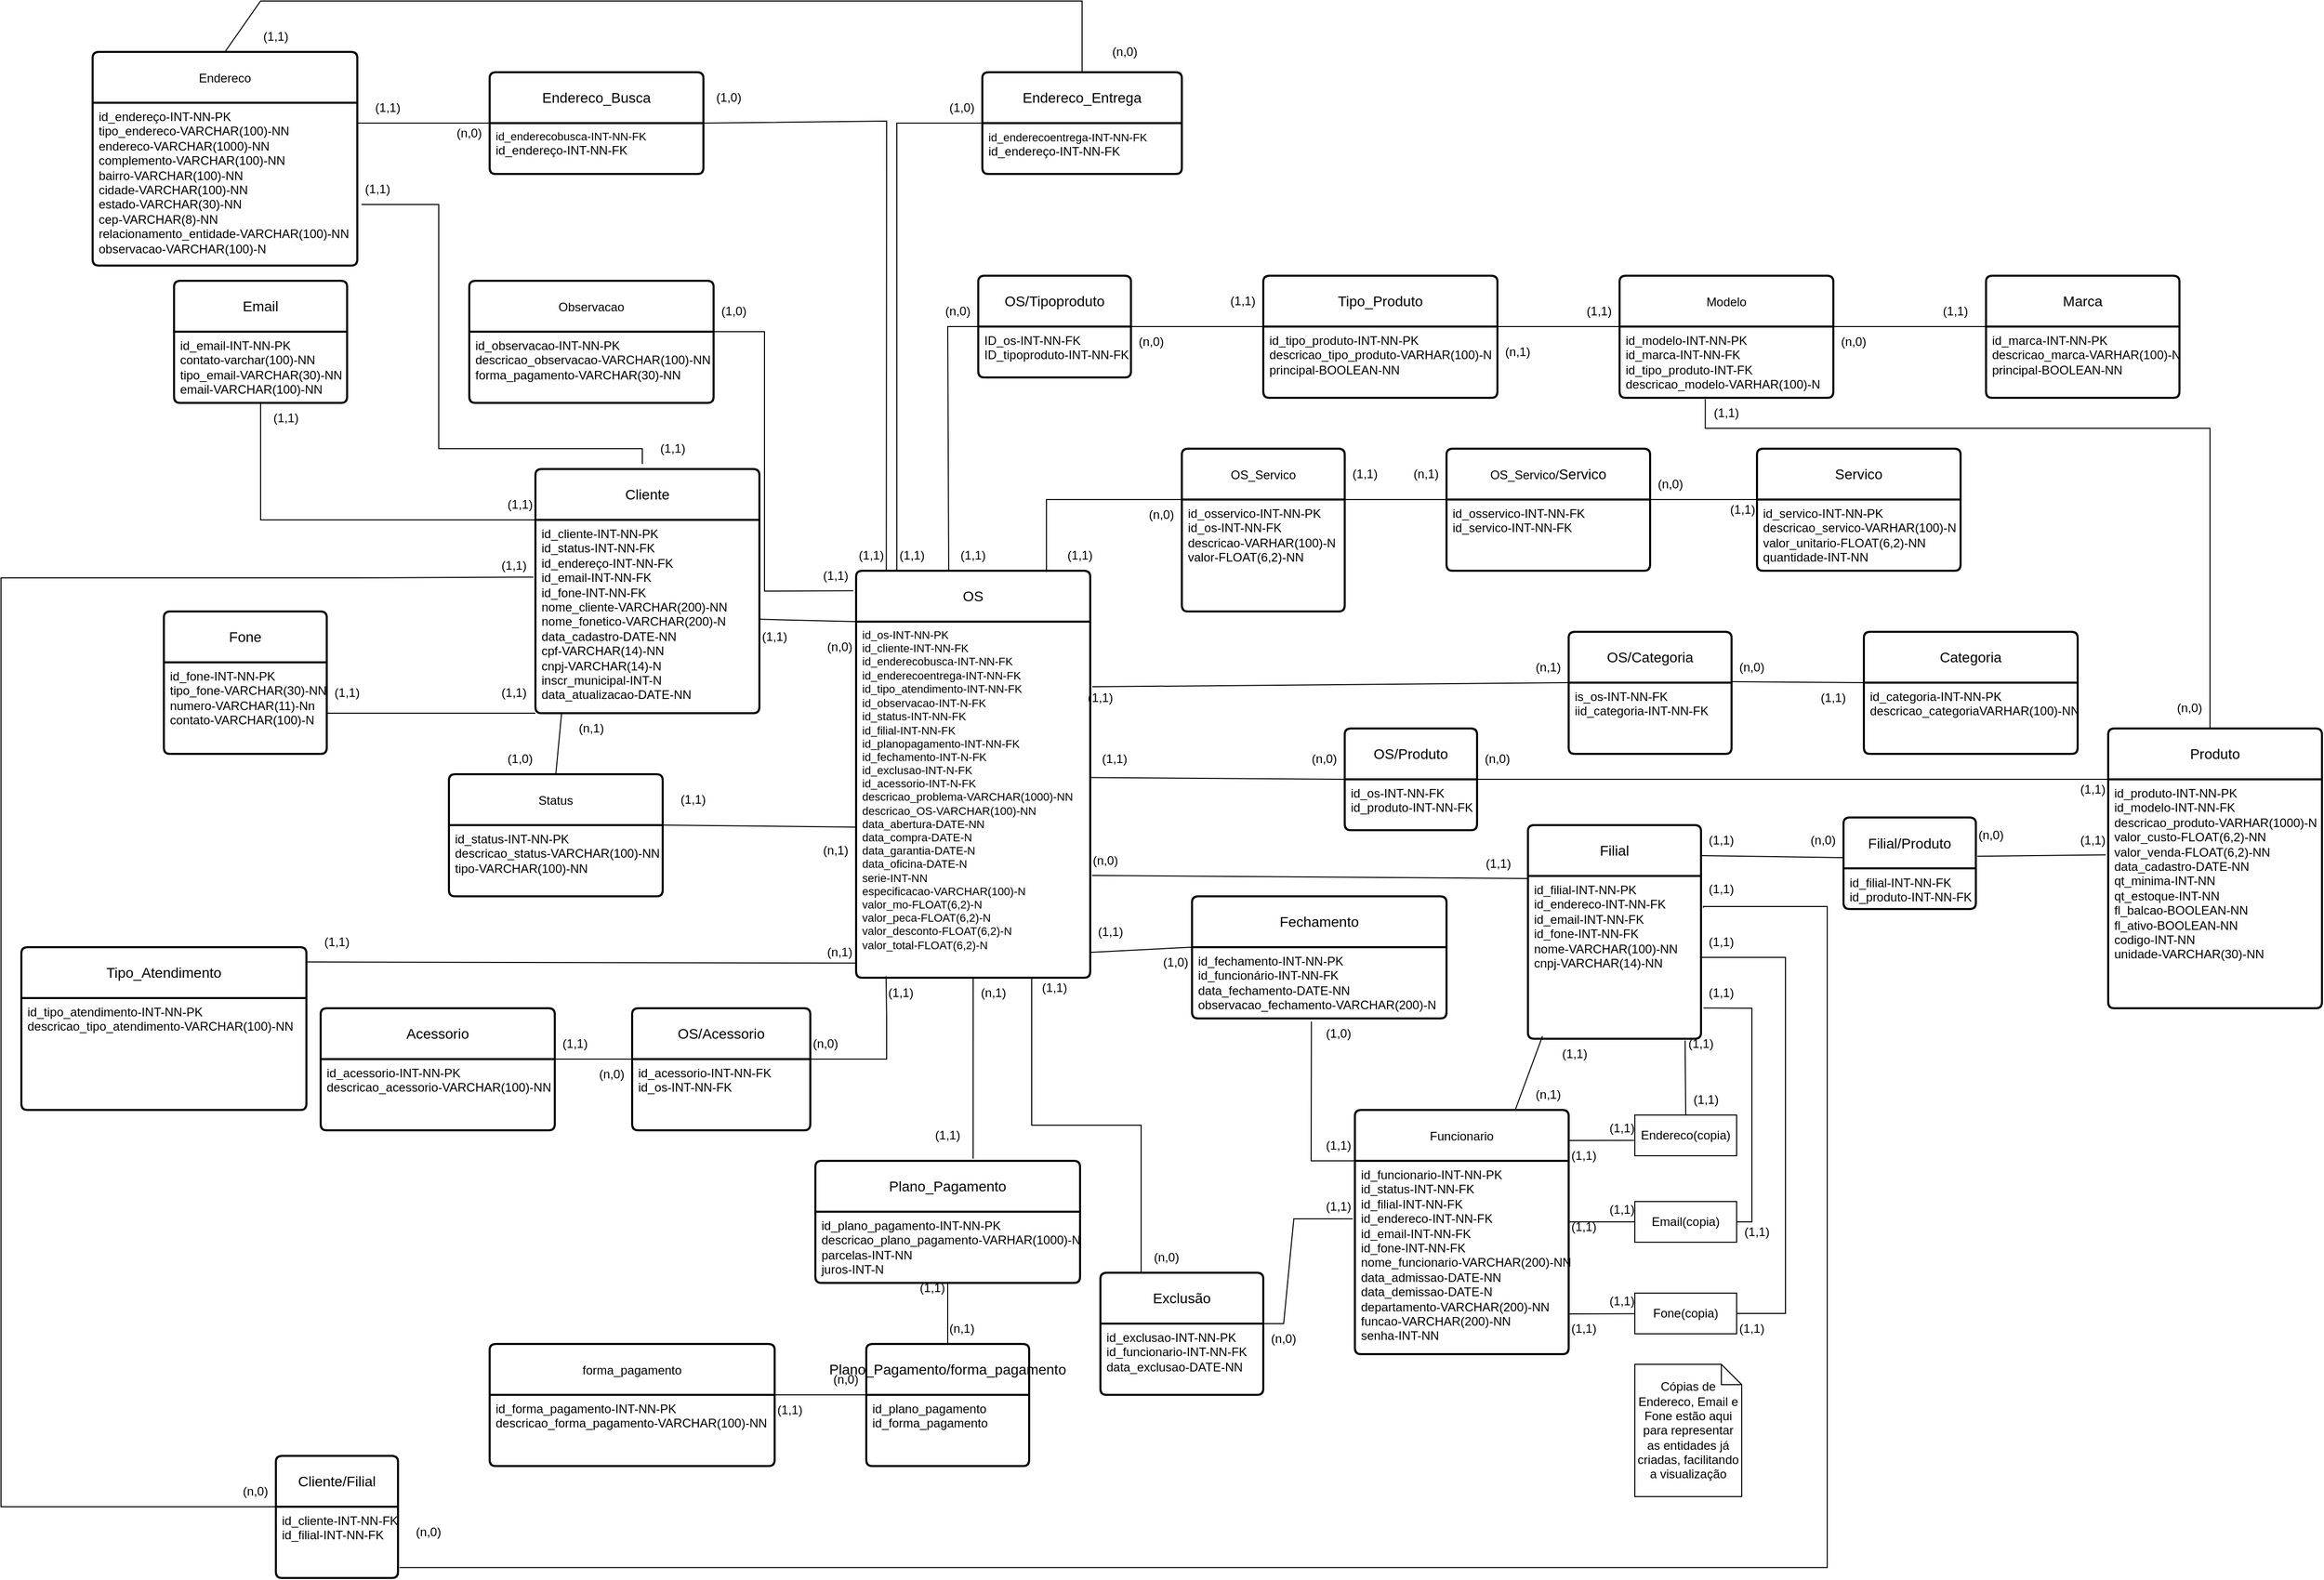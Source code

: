 <mxfile version="24.3.1" type="google">
  <diagram name="Página-1" id="qi5QB81KDscY9ikEkPCv">
    <mxGraphModel grid="1" page="1" gridSize="10" guides="1" tooltips="1" connect="1" arrows="1" fold="1" pageScale="0.5" pageWidth="827" pageHeight="1169" math="0" shadow="0">
      <root>
        <mxCell id="0" />
        <mxCell id="1" parent="0" />
        <mxCell id="GUfL9EUCw7rr8f97CWck-1" value="Filial" style="swimlane;childLayout=stackLayout;horizontal=1;startSize=50;horizontalStack=0;rounded=1;fontSize=14;fontStyle=0;strokeWidth=2;resizeParent=0;resizeLast=1;shadow=0;dashed=0;align=center;arcSize=4;whiteSpace=wrap;html=1;" vertex="1" parent="1">
          <mxGeometry x="1030" y="410" width="170" height="210" as="geometry" />
        </mxCell>
        <mxCell id="GUfL9EUCw7rr8f97CWck-2" value="&lt;div&gt;id_filial-INT-NN-PK&lt;/div&gt;&lt;div&gt;id_endereco-&lt;span style=&quot;background-color: initial;&quot;&gt;INT-NN-FK&lt;/span&gt;&lt;/div&gt;&lt;div&gt;id_email-&lt;span style=&quot;background-color: initial;&quot;&gt;INT-NN-FK&lt;/span&gt;&lt;/div&gt;&lt;div&gt;id_fone-&lt;span style=&quot;background-color: initial;&quot;&gt;INT-NN-FK&lt;/span&gt;&lt;/div&gt;&lt;div&gt;nome-VARCHAR(100)-NN&lt;/div&gt;&lt;div&gt;&lt;div&gt;cnpj-VARCHAR(14)-NN&lt;/div&gt;&lt;/div&gt;" style="align=left;strokeColor=none;fillColor=none;spacingLeft=4;fontSize=12;verticalAlign=top;resizable=0;rotatable=0;part=1;html=1;" vertex="1" parent="GUfL9EUCw7rr8f97CWck-1">
          <mxGeometry y="50" width="170" height="160" as="geometry" />
        </mxCell>
        <mxCell id="GUfL9EUCw7rr8f97CWck-16" value="&lt;span style=&quot;font-size: 12px; text-align: left; text-wrap: nowrap;&quot;&gt;Funcionario&lt;/span&gt;" style="swimlane;childLayout=stackLayout;horizontal=1;startSize=50;horizontalStack=0;rounded=1;fontSize=14;fontStyle=0;strokeWidth=2;resizeParent=0;resizeLast=1;shadow=0;dashed=0;align=center;arcSize=4;whiteSpace=wrap;html=1;" vertex="1" parent="1">
          <mxGeometry x="860" y="690" width="210" height="240" as="geometry" />
        </mxCell>
        <mxCell id="GUfL9EUCw7rr8f97CWck-17" value="&lt;div&gt;&lt;span style=&quot;background-color: initial;&quot;&gt;id_funcionario-INT-NN-PK&lt;/span&gt;&lt;br&gt;&lt;/div&gt;&lt;div&gt;id_status-&lt;span style=&quot;background-color: initial;&quot;&gt;INT-NN-FK&lt;/span&gt;&lt;/div&gt;&lt;div&gt;id_filial-&lt;span style=&quot;background-color: initial;&quot;&gt;INT-NN-FK&lt;/span&gt;&lt;/div&gt;&lt;div&gt;id_endereco-&lt;span style=&quot;background-color: initial;&quot;&gt;INT-NN-FK&lt;/span&gt;&lt;/div&gt;&lt;div&gt;id_email-&lt;span style=&quot;background-color: initial;&quot;&gt;INT-NN-FK&lt;/span&gt;&lt;/div&gt;&lt;div&gt;id_fone-&lt;span style=&quot;background-color: initial;&quot;&gt;INT-NN-FK&lt;/span&gt;&lt;/div&gt;&lt;div&gt;nome_funcionario-VARCHAR(200)-NN&lt;/div&gt;&lt;div&gt;data_admissao-DATE-NN&lt;/div&gt;&lt;div&gt;data_demissao-DATE-N&lt;/div&gt;&lt;div&gt;departamento-VARCHAR(200)-NN&lt;/div&gt;&lt;div&gt;funcao-VARCHAR(200)-NN&lt;/div&gt;&lt;div&gt;senha-INT-NN&lt;/div&gt;" style="align=left;strokeColor=none;fillColor=none;spacingLeft=4;fontSize=12;verticalAlign=top;resizable=0;rotatable=0;part=1;html=1;" vertex="1" parent="GUfL9EUCw7rr8f97CWck-16">
          <mxGeometry y="50" width="210" height="190" as="geometry" />
        </mxCell>
        <mxCell id="GUfL9EUCw7rr8f97CWck-22" value="Tipo_Atendimento" style="swimlane;childLayout=stackLayout;horizontal=1;startSize=50;horizontalStack=0;rounded=1;fontSize=14;fontStyle=0;strokeWidth=2;resizeParent=0;resizeLast=1;shadow=0;dashed=0;align=center;arcSize=4;whiteSpace=wrap;html=1;" vertex="1" parent="1">
          <mxGeometry x="-450" y="530" width="280" height="160" as="geometry" />
        </mxCell>
        <mxCell id="GUfL9EUCw7rr8f97CWck-23" value="&lt;div&gt;id_tipo_atendimento&lt;span style=&quot;background-color: initial;&quot;&gt;-INT-NN-PK&lt;/span&gt;&lt;/div&gt;&lt;div&gt;descricao_tipo_atendimento-VARCHAR(100)-NN&lt;/div&gt;&lt;div&gt;&lt;br&gt;&lt;/div&gt;" style="align=left;strokeColor=none;fillColor=none;spacingLeft=4;fontSize=12;verticalAlign=top;resizable=0;rotatable=0;part=1;html=1;" vertex="1" parent="GUfL9EUCw7rr8f97CWck-22">
          <mxGeometry y="50" width="280" height="110" as="geometry" />
        </mxCell>
        <mxCell id="GUfL9EUCw7rr8f97CWck-24" value="&lt;span style=&quot;font-size: 12px; text-align: left; text-wrap: nowrap;&quot;&gt;OS_Servico&lt;/span&gt;" style="swimlane;childLayout=stackLayout;horizontal=1;startSize=50;horizontalStack=0;rounded=1;fontSize=14;fontStyle=0;strokeWidth=2;resizeParent=0;resizeLast=1;shadow=0;dashed=0;align=center;arcSize=4;whiteSpace=wrap;html=1;" vertex="1" parent="1">
          <mxGeometry x="690" y="40" width="160" height="160" as="geometry" />
        </mxCell>
        <mxCell id="GUfL9EUCw7rr8f97CWck-25" value="&lt;div&gt;id_osservico-INT-NN-PK&lt;/div&gt;&lt;div&gt;id_os-INT-NN-FK&lt;/div&gt;&lt;div&gt;descricao-VARHAR(100)-N&lt;/div&gt;&lt;div&gt;valor-FLOAT(6,2)-NN&lt;/div&gt;&lt;div&gt;&lt;br&gt;&lt;/div&gt;" style="align=left;strokeColor=none;fillColor=none;spacingLeft=4;fontSize=12;verticalAlign=top;resizable=0;rotatable=0;part=1;html=1;" vertex="1" parent="GUfL9EUCw7rr8f97CWck-24">
          <mxGeometry y="50" width="160" height="110" as="geometry" />
        </mxCell>
        <mxCell id="GUfL9EUCw7rr8f97CWck-26" value="OS" style="swimlane;childLayout=stackLayout;horizontal=1;startSize=50;horizontalStack=0;rounded=1;fontSize=14;fontStyle=0;strokeWidth=2;resizeParent=0;resizeLast=1;shadow=0;dashed=0;align=center;arcSize=4;whiteSpace=wrap;html=1;" vertex="1" parent="1">
          <mxGeometry x="370" y="160" width="230" height="400" as="geometry" />
        </mxCell>
        <mxCell id="GUfL9EUCw7rr8f97CWck-27" value="&lt;div style=&quot;font-size: 11px;&quot;&gt;&lt;font style=&quot;font-size: 11px;&quot;&gt;&lt;span style=&quot;background-color: initial;&quot;&gt;id_os-INT-NN-PK&lt;/span&gt;&lt;br&gt;&lt;/font&gt;&lt;/div&gt;&lt;div style=&quot;font-size: 11px;&quot;&gt;&lt;font style=&quot;font-size: 11px;&quot;&gt;id_cliente-INT-NN-FK&lt;/font&gt;&lt;/div&gt;&lt;div style=&quot;font-size: 11px;&quot;&gt;&lt;font style=&quot;font-size: 11px;&quot;&gt;id_enderecobusca-INT-NN-FK&lt;/font&gt;&lt;/div&gt;&lt;div style=&quot;font-size: 11px;&quot;&gt;&lt;font style=&quot;font-size: 11px;&quot;&gt;id_enderecoentrega-INT-NN-FK&lt;/font&gt;&lt;/div&gt;&lt;div style=&quot;font-size: 11px;&quot;&gt;&lt;font style=&quot;font-size: 11px;&quot;&gt;id_tipo_atendimento-INT-NN-FK&lt;/font&gt;&lt;/div&gt;&lt;font style=&quot;font-size: 11px;&quot;&gt;id_observacao-INT-N-FK&lt;br&gt;&lt;/font&gt;&lt;div style=&quot;font-size: 11px;&quot;&gt;&lt;font style=&quot;font-size: 11px;&quot;&gt;id_status-INT-NN-FK&lt;/font&gt;&lt;/div&gt;&lt;div style=&quot;font-size: 11px;&quot;&gt;&lt;div&gt;&lt;font style=&quot;font-size: 11px;&quot;&gt;id_filial-INT-NN-FK&lt;/font&gt;&lt;/div&gt;&lt;div&gt;&lt;div&gt;&lt;font style=&quot;font-size: 11px;&quot;&gt;id_planopagamento-INT-NN-FK&lt;/font&gt;&lt;/div&gt;&lt;div&gt;&lt;font style=&quot;font-size: 11px;&quot;&gt;id_fechamento-INT-N-FK&lt;/font&gt;&lt;/div&gt;&lt;div&gt;&lt;font style=&quot;font-size: 11px;&quot;&gt;id_exclusao-INT-N-FK&lt;/font&gt;&lt;/div&gt;&lt;/div&gt;&lt;/div&gt;&lt;div style=&quot;font-size: 11px;&quot;&gt;&lt;font style=&quot;font-size: 11px;&quot;&gt;id_acessorio-INT-N-FK&lt;/font&gt;&lt;/div&gt;&lt;div style=&quot;font-size: 11px;&quot;&gt;&lt;font style=&quot;font-size: 11px;&quot;&gt;descricao_problema-VARCHAR(1000)-NN&lt;/font&gt;&lt;/div&gt;&lt;div style=&quot;font-size: 11px;&quot;&gt;&lt;font style=&quot;font-size: 11px;&quot;&gt;descricao_OS-VARCHAR(100)-NN&lt;/font&gt;&lt;/div&gt;&lt;div style=&quot;font-size: 11px;&quot;&gt;&lt;font style=&quot;font-size: 11px;&quot;&gt;data_abertura-DATE-NN&lt;/font&gt;&lt;/div&gt;&lt;div style=&quot;font-size: 11px;&quot;&gt;&lt;font style=&quot;font-size: 11px;&quot;&gt;data_compra-DATE-N&lt;/font&gt;&lt;/div&gt;&lt;div style=&quot;font-size: 11px;&quot;&gt;&lt;font style=&quot;font-size: 11px;&quot;&gt;data_garantia-DATE-N&lt;/font&gt;&lt;/div&gt;&lt;div style=&quot;font-size: 11px;&quot;&gt;&lt;font style=&quot;font-size: 11px;&quot;&gt;data_oficina-DATE-N&lt;/font&gt;&lt;/div&gt;&lt;div style=&quot;font-size: 11px;&quot;&gt;&lt;font style=&quot;font-size: 11px;&quot;&gt;serie-INT-NN&lt;/font&gt;&lt;/div&gt;&lt;div style=&quot;font-size: 11px;&quot;&gt;&lt;font style=&quot;font-size: 11px;&quot;&gt;especificacao-VARCHAR(100)-N&lt;/font&gt;&lt;/div&gt;&lt;div style=&quot;font-size: 11px;&quot;&gt;&lt;div&gt;&lt;div&gt;&lt;font style=&quot;font-size: 11px;&quot;&gt;valor_mo-FLOAT(6,2)-N&lt;/font&gt;&lt;/div&gt;&lt;div&gt;&lt;font style=&quot;font-size: 11px;&quot;&gt;valor_peca-FLOAT(6,2)-N&lt;/font&gt;&lt;/div&gt;&lt;div&gt;&lt;font style=&quot;font-size: 11px;&quot;&gt;valor_desconto-FLOAT(6,2)-N&lt;/font&gt;&lt;/div&gt;&lt;div&gt;&lt;font style=&quot;font-size: 11px;&quot;&gt;valor_total-FLOAT(6,2)-N&lt;/font&gt;&lt;/div&gt;&lt;div&gt;&lt;font style=&quot;font-size: 11px;&quot;&gt;&lt;br&gt;&lt;br&gt;&lt;/font&gt;&lt;/div&gt;&lt;/div&gt;&lt;/div&gt;" style="align=left;strokeColor=none;fillColor=none;spacingLeft=4;fontSize=12;verticalAlign=top;resizable=0;rotatable=0;part=1;html=1;" vertex="1" parent="GUfL9EUCw7rr8f97CWck-26">
          <mxGeometry y="50" width="230" height="350" as="geometry" />
        </mxCell>
        <mxCell id="GUfL9EUCw7rr8f97CWck-29" value="OS/Acessorio" style="swimlane;childLayout=stackLayout;horizontal=1;startSize=50;horizontalStack=0;rounded=1;fontSize=14;fontStyle=0;strokeWidth=2;resizeParent=0;resizeLast=1;shadow=0;dashed=0;align=center;arcSize=4;whiteSpace=wrap;html=1;" vertex="1" parent="1">
          <mxGeometry x="150" y="590" width="175" height="120" as="geometry" />
        </mxCell>
        <mxCell id="GUfL9EUCw7rr8f97CWck-30" value="&lt;div&gt;&lt;span style=&quot;background-color: initial;&quot;&gt;id_acessorio-INT-NN-FK&lt;/span&gt;&lt;/div&gt;&lt;div&gt;&lt;span style=&quot;background-color: initial;&quot;&gt;id_os-INT-NN-FK&lt;br&gt;&lt;/span&gt;&lt;/div&gt;" style="align=left;strokeColor=none;fillColor=none;spacingLeft=4;fontSize=12;verticalAlign=top;resizable=0;rotatable=0;part=1;html=1;" vertex="1" parent="GUfL9EUCw7rr8f97CWck-29">
          <mxGeometry y="50" width="175" height="70" as="geometry" />
        </mxCell>
        <mxCell id="GUfL9EUCw7rr8f97CWck-31" value="&lt;span style=&quot;font-size: 12px; text-align: left; text-wrap: nowrap;&quot;&gt;Observacao&lt;/span&gt;" style="swimlane;childLayout=stackLayout;horizontal=1;startSize=50;horizontalStack=0;rounded=1;fontSize=14;fontStyle=0;strokeWidth=2;resizeParent=0;resizeLast=1;shadow=0;dashed=0;align=center;arcSize=4;whiteSpace=wrap;html=1;" vertex="1" parent="1">
          <mxGeometry x="-10" y="-125" width="240" height="120" as="geometry" />
        </mxCell>
        <mxCell id="GUfL9EUCw7rr8f97CWck-32" value="&lt;div&gt;&lt;span style=&quot;background-color: initial;&quot;&gt;id_observacao-INT-NN-PK&lt;/span&gt;&lt;br&gt;&lt;/div&gt;&lt;div&gt;descricao_observacao-VARCHAR(100)-NN&lt;/div&gt;&lt;div&gt;forma_pagamento-VARCHAR(30)-NN&lt;/div&gt;" style="align=left;strokeColor=none;fillColor=none;spacingLeft=4;fontSize=12;verticalAlign=top;resizable=0;rotatable=0;part=1;html=1;" vertex="1" parent="GUfL9EUCw7rr8f97CWck-31">
          <mxGeometry y="50" width="240" height="70" as="geometry" />
        </mxCell>
        <mxCell id="GUfL9EUCw7rr8f97CWck-34" value="&lt;span style=&quot;font-size: 12px; text-align: left; text-wrap: nowrap;&quot;&gt;forma_pagamento&lt;/span&gt;" style="swimlane;childLayout=stackLayout;horizontal=1;startSize=50;horizontalStack=0;rounded=1;fontSize=14;fontStyle=0;strokeWidth=2;resizeParent=0;resizeLast=1;shadow=0;dashed=0;align=center;arcSize=4;whiteSpace=wrap;html=1;" vertex="1" parent="1">
          <mxGeometry x="10" y="920" width="280" height="120" as="geometry" />
        </mxCell>
        <mxCell id="GUfL9EUCw7rr8f97CWck-35" value="&lt;div&gt;&lt;span style=&quot;background-color: initial;&quot;&gt;id_forma_pagamento-INT-NN-PK&lt;/span&gt;&lt;/div&gt;&lt;div&gt;descricao_forma_pagamento-VARCHAR(100)-NN&lt;/div&gt;&lt;div&gt;&lt;br&gt;&lt;/div&gt;" style="align=left;strokeColor=none;fillColor=none;spacingLeft=4;fontSize=12;verticalAlign=top;resizable=0;rotatable=0;part=1;html=1;" vertex="1" parent="GUfL9EUCw7rr8f97CWck-34">
          <mxGeometry y="50" width="280" height="70" as="geometry" />
        </mxCell>
        <mxCell id="GUfL9EUCw7rr8f97CWck-36" value="Plano_Pagamento" style="swimlane;childLayout=stackLayout;horizontal=1;startSize=50;horizontalStack=0;rounded=1;fontSize=14;fontStyle=0;strokeWidth=2;resizeParent=0;resizeLast=1;shadow=0;dashed=0;align=center;arcSize=4;whiteSpace=wrap;html=1;" vertex="1" parent="1">
          <mxGeometry x="330" y="740" width="260" height="120" as="geometry" />
        </mxCell>
        <mxCell id="GUfL9EUCw7rr8f97CWck-37" value="&lt;div&gt;id_plano_pagamento-INT-NN-PK&lt;/div&gt;&lt;div&gt;descricao_plano_pagamento-VARHAR(1000)-N&lt;/div&gt;&lt;div&gt;parcelas-INT-NN&lt;/div&gt;&lt;div&gt;juros-INT-N&lt;/div&gt;" style="align=left;strokeColor=none;fillColor=none;spacingLeft=4;fontSize=12;verticalAlign=top;resizable=0;rotatable=0;part=1;html=1;" vertex="1" parent="GUfL9EUCw7rr8f97CWck-36">
          <mxGeometry y="50" width="260" height="70" as="geometry" />
        </mxCell>
        <mxCell id="GUfL9EUCw7rr8f97CWck-38" value="Marca" style="swimlane;childLayout=stackLayout;horizontal=1;startSize=50;horizontalStack=0;rounded=1;fontSize=14;fontStyle=0;strokeWidth=2;resizeParent=0;resizeLast=1;shadow=0;dashed=0;align=center;arcSize=4;whiteSpace=wrap;html=1;" vertex="1" parent="1">
          <mxGeometry x="1480" y="-130" width="190" height="120" as="geometry" />
        </mxCell>
        <mxCell id="GUfL9EUCw7rr8f97CWck-39" value="&lt;div&gt;id_marca&lt;span style=&quot;background-color: initial;&quot;&gt;-INT-NN-PK&lt;/span&gt;&lt;/div&gt;&lt;div&gt;descricao_marca-VARHAR(100)-N&lt;/div&gt;&lt;div&gt;principal-BOOLEAN-NN&lt;/div&gt;" style="align=left;strokeColor=none;fillColor=none;spacingLeft=4;fontSize=12;verticalAlign=top;resizable=0;rotatable=0;part=1;html=1;" vertex="1" parent="GUfL9EUCw7rr8f97CWck-38">
          <mxGeometry y="50" width="190" height="70" as="geometry" />
        </mxCell>
        <mxCell id="GUfL9EUCw7rr8f97CWck-40" value="Tipo_Produto" style="swimlane;childLayout=stackLayout;horizontal=1;startSize=50;horizontalStack=0;rounded=1;fontSize=14;fontStyle=0;strokeWidth=2;resizeParent=0;resizeLast=1;shadow=0;dashed=0;align=center;arcSize=4;whiteSpace=wrap;html=1;" vertex="1" parent="1">
          <mxGeometry x="770" y="-130" width="230" height="120" as="geometry" />
        </mxCell>
        <mxCell id="GUfL9EUCw7rr8f97CWck-41" value="&lt;div&gt;id_tipo_produto-INT-NN-PK&lt;/div&gt;&lt;div&gt;descricao_tipo_produto-VARHAR(100)-N&lt;/div&gt;&lt;div&gt;principal-BOOLEAN-NN&lt;br&gt;&lt;/div&gt;&lt;div&gt;&lt;br&gt;&lt;/div&gt;" style="align=left;strokeColor=none;fillColor=none;spacingLeft=4;fontSize=12;verticalAlign=top;resizable=0;rotatable=0;part=1;html=1;" vertex="1" parent="GUfL9EUCw7rr8f97CWck-40">
          <mxGeometry y="50" width="230" height="70" as="geometry" />
        </mxCell>
        <mxCell id="GUfL9EUCw7rr8f97CWck-44" value="Email" style="swimlane;childLayout=stackLayout;horizontal=1;startSize=50;horizontalStack=0;rounded=1;fontSize=14;fontStyle=0;strokeWidth=2;resizeParent=0;resizeLast=1;shadow=0;dashed=0;align=center;arcSize=4;whiteSpace=wrap;html=1;" vertex="1" parent="1">
          <mxGeometry x="-300" y="-125" width="170" height="120" as="geometry" />
        </mxCell>
        <mxCell id="GUfL9EUCw7rr8f97CWck-45" value="&lt;div&gt;id_email-INT-NN-PK&lt;/div&gt;&lt;div&gt;contato-varchar(100)-NN&lt;br&gt;&lt;/div&gt;&lt;div&gt;tipo_email-VARCHAR(30)-NN&lt;/div&gt;&lt;div&gt;email-VARCHAR(100)-NN&lt;/div&gt;" style="align=left;strokeColor=none;fillColor=none;spacingLeft=4;fontSize=12;verticalAlign=top;resizable=0;rotatable=0;part=1;html=1;" vertex="1" parent="GUfL9EUCw7rr8f97CWck-44">
          <mxGeometry y="50" width="170" height="70" as="geometry" />
        </mxCell>
        <mxCell id="GUfL9EUCw7rr8f97CWck-46" value="Fone" style="swimlane;childLayout=stackLayout;horizontal=1;startSize=50;horizontalStack=0;rounded=1;fontSize=14;fontStyle=0;strokeWidth=2;resizeParent=0;resizeLast=1;shadow=0;dashed=0;align=center;arcSize=4;whiteSpace=wrap;html=1;" vertex="1" parent="1">
          <mxGeometry x="-310" y="200" width="160" height="140" as="geometry" />
        </mxCell>
        <mxCell id="GUfL9EUCw7rr8f97CWck-47" value="&lt;div&gt;&lt;div&gt;id_fone-INT-NN-PK&lt;/div&gt;&lt;/div&gt;&lt;div&gt;tipo_fone-VARCHAR(30)-NN&lt;/div&gt;&lt;div&gt;numero-VARCHAR(11)-Nn&lt;/div&gt;&lt;div&gt;contato-VARCHAR(100)-N&lt;/div&gt;&lt;div&gt;&lt;br&gt;&lt;/div&gt;" style="align=left;strokeColor=none;fillColor=none;spacingLeft=4;fontSize=12;verticalAlign=top;resizable=0;rotatable=0;part=1;html=1;" vertex="1" parent="GUfL9EUCw7rr8f97CWck-46">
          <mxGeometry y="50" width="160" height="90" as="geometry" />
        </mxCell>
        <mxCell id="GUfL9EUCw7rr8f97CWck-50" value="Produto" style="swimlane;childLayout=stackLayout;horizontal=1;startSize=50;horizontalStack=0;rounded=1;fontSize=14;fontStyle=0;strokeWidth=2;resizeParent=0;resizeLast=1;shadow=0;dashed=0;align=center;arcSize=4;whiteSpace=wrap;html=1;" vertex="1" parent="1">
          <mxGeometry x="1600" y="315" width="210" height="275" as="geometry" />
        </mxCell>
        <mxCell id="GUfL9EUCw7rr8f97CWck-51" value="&lt;div&gt;id_produto-INT-NN-PK&lt;/div&gt;&lt;div&gt;id_modelo-INT-NN-FK&lt;br&gt;&lt;/div&gt;&lt;div&gt;descricao_produto-VARHAR(1000)-N&lt;/div&gt;&lt;div&gt;valor_custo-FLOAT(6,2)-NN&lt;/div&gt;&lt;div&gt;valor_venda-FLOAT(6,2)-NN&lt;/div&gt;&lt;div&gt;data_cadastro-DATE-NN&lt;/div&gt;&lt;div&gt;qt_minima-INT-NN&lt;/div&gt;&lt;div&gt;qt_estoque-INT-NN&lt;/div&gt;&lt;div&gt;fl_balcao-BOOLEAN-NN&lt;/div&gt;&lt;div&gt;fl_ativo-BOOLEAN-NN&lt;/div&gt;&lt;div&gt;codigo-INT-NN&lt;/div&gt;&lt;div&gt;unidade-VARCHAR(30)-NN&lt;/div&gt;&lt;div&gt;&lt;br&gt;&lt;/div&gt;" style="align=left;strokeColor=none;fillColor=none;spacingLeft=4;fontSize=12;verticalAlign=top;resizable=0;rotatable=0;part=1;html=1;" vertex="1" parent="GUfL9EUCw7rr8f97CWck-50">
          <mxGeometry y="50" width="210" height="225" as="geometry" />
        </mxCell>
        <mxCell id="GUfL9EUCw7rr8f97CWck-52" value="Cliente" style="swimlane;childLayout=stackLayout;horizontal=1;startSize=50;horizontalStack=0;rounded=1;fontSize=14;fontStyle=0;strokeWidth=2;resizeParent=0;resizeLast=1;shadow=0;dashed=0;align=center;arcSize=4;whiteSpace=wrap;html=1;" vertex="1" parent="1">
          <mxGeometry x="55" y="60" width="220" height="240" as="geometry" />
        </mxCell>
        <mxCell id="GUfL9EUCw7rr8f97CWck-53" value="&lt;div&gt;id_cliente-INT-NN-PK&lt;/div&gt;&lt;div&gt;&lt;div&gt;id_status-INT-NN-FK&lt;/div&gt;&lt;div&gt;id_endereço-INT-NN-FK&lt;/div&gt;&lt;div&gt;&lt;div&gt;id_email-&lt;span style=&quot;background-color: initial;&quot;&gt;INT-NN-FK&lt;/span&gt;&lt;/div&gt;&lt;div&gt;id_fone-&lt;span style=&quot;background-color: initial;&quot;&gt;INT-NN-FK&lt;/span&gt;&lt;/div&gt;&lt;/div&gt;&lt;/div&gt;&lt;div&gt;nome_cliente-VARCHAR(200)-NN&lt;/div&gt;&lt;div&gt;nome_fonetico-VARCHAR(200)-N&lt;/div&gt;&lt;div&gt;data_cadastro-DATE-NN&lt;/div&gt;&lt;div&gt;cpf-VARCHAR(14)-NN&lt;/div&gt;&lt;div&gt;cnpj-VARCHAR(14)-N&lt;/div&gt;&lt;div&gt;inscr_municipal-INT-N&lt;/div&gt;&lt;div&gt;data_atualizacao-DATE-NN&lt;/div&gt;" style="align=left;strokeColor=none;fillColor=none;spacingLeft=4;fontSize=12;verticalAlign=top;resizable=0;rotatable=0;part=1;html=1;" vertex="1" parent="GUfL9EUCw7rr8f97CWck-52">
          <mxGeometry y="50" width="220" height="190" as="geometry" />
        </mxCell>
        <mxCell id="GUfL9EUCw7rr8f97CWck-57" value="&lt;div&gt;Categoria&lt;/div&gt;" style="swimlane;childLayout=stackLayout;horizontal=1;startSize=50;horizontalStack=0;rounded=1;fontSize=14;fontStyle=0;strokeWidth=2;resizeParent=0;resizeLast=1;shadow=0;dashed=0;align=center;arcSize=4;whiteSpace=wrap;html=1;" vertex="1" parent="1">
          <mxGeometry x="1360" y="220" width="210" height="120" as="geometry" />
        </mxCell>
        <mxCell id="GUfL9EUCw7rr8f97CWck-58" value="&lt;div&gt;&lt;span style=&quot;background-color: initial;&quot;&gt;id_categoria&lt;/span&gt;-INT-NN-PK&lt;/div&gt;&lt;div&gt;descricao_categoriaVARHAR(100)-NN&lt;/div&gt;" style="align=left;strokeColor=none;fillColor=none;spacingLeft=4;fontSize=12;verticalAlign=top;resizable=0;rotatable=0;part=1;html=1;" vertex="1" parent="GUfL9EUCw7rr8f97CWck-57">
          <mxGeometry y="50" width="210" height="70" as="geometry" />
        </mxCell>
        <mxCell id="GUfL9EUCw7rr8f97CWck-59" value="&lt;span style=&quot;font-size: 12px; text-align: left; text-wrap: nowrap;&quot;&gt;Modelo&lt;/span&gt;" style="swimlane;childLayout=stackLayout;horizontal=1;startSize=50;horizontalStack=0;rounded=1;fontSize=14;fontStyle=0;strokeWidth=2;resizeParent=0;resizeLast=1;shadow=0;dashed=0;align=center;arcSize=4;whiteSpace=wrap;html=1;" vertex="1" parent="1">
          <mxGeometry x="1120" y="-130" width="210" height="120" as="geometry" />
        </mxCell>
        <mxCell id="GUfL9EUCw7rr8f97CWck-60" value="&lt;div&gt;&lt;span style=&quot;background-color: initial;&quot;&gt;id_modelo-INT-NN-PK&lt;/span&gt;&lt;br&gt;&lt;/div&gt;&lt;div&gt;id_marca-INT-NN-FK&lt;/div&gt;&lt;div&gt;id_tipo_produto-INT-FK&lt;/div&gt;&lt;div&gt;descricao_modelo-VARHAR(100)-N&lt;/div&gt;&lt;div&gt;&lt;br&gt;&lt;/div&gt;&lt;div&gt;&lt;br&gt;&lt;/div&gt;" style="align=left;strokeColor=none;fillColor=none;spacingLeft=4;fontSize=12;verticalAlign=top;resizable=0;rotatable=0;part=1;html=1;" vertex="1" parent="GUfL9EUCw7rr8f97CWck-59">
          <mxGeometry y="50" width="210" height="70" as="geometry" />
        </mxCell>
        <mxCell id="GUfL9EUCw7rr8f97CWck-61" value="&lt;span style=&quot;font-size: 12px; text-align: left; text-wrap: nowrap;&quot;&gt;Endereco&lt;/span&gt;" style="swimlane;childLayout=stackLayout;horizontal=1;startSize=50;horizontalStack=0;rounded=1;fontSize=14;fontStyle=0;strokeWidth=2;resizeParent=0;resizeLast=1;shadow=0;dashed=0;align=center;arcSize=4;whiteSpace=wrap;html=1;" vertex="1" parent="1">
          <mxGeometry x="-380" y="-350" width="260" height="210" as="geometry" />
        </mxCell>
        <mxCell id="GUfL9EUCw7rr8f97CWck-62" value="&lt;div&gt;id_endereço-INT-NN-PK&lt;br&gt;&lt;/div&gt;&lt;div&gt;tipo_endereco-VARCHAR(100)-NN&lt;/div&gt;&lt;div&gt;endereco-VARCHAR(1000)-NN&lt;/div&gt;&lt;div&gt;complemento-VARCHAR(100)-NN&lt;/div&gt;&lt;div&gt;bairro-VARCHAR(100)-NN&lt;/div&gt;&lt;div&gt;cidade-VARCHAR(100)-NN&lt;/div&gt;&lt;div&gt;estado-VARCHAR(30)-NN&lt;/div&gt;&lt;div&gt;cep-VARCHAR(8)-NN&lt;/div&gt;&lt;div&gt;relacionamento_entidade-VARCHAR(100)-NN&lt;/div&gt;&lt;div&gt;observacao-VARCHAR(100)-N&lt;/div&gt;&lt;div&gt;&lt;br&gt;&lt;/div&gt;" style="align=left;strokeColor=none;fillColor=none;spacingLeft=4;fontSize=12;verticalAlign=top;resizable=0;rotatable=0;part=1;html=1;" vertex="1" parent="GUfL9EUCw7rr8f97CWck-61">
          <mxGeometry y="50" width="260" height="160" as="geometry" />
        </mxCell>
        <mxCell id="rghxRi4L2u9oOf768lQL-1" value="Servico" style="swimlane;childLayout=stackLayout;horizontal=1;startSize=50;horizontalStack=0;rounded=1;fontSize=14;fontStyle=0;strokeWidth=2;resizeParent=0;resizeLast=1;shadow=0;dashed=0;align=center;arcSize=4;whiteSpace=wrap;html=1;" vertex="1" parent="1">
          <mxGeometry x="1255" y="40" width="200" height="120" as="geometry" />
        </mxCell>
        <mxCell id="rghxRi4L2u9oOf768lQL-2" value="&lt;div&gt;&lt;span style=&quot;background-color: initial;&quot;&gt;id_servico&lt;/span&gt;-INT-NN-PK&lt;/div&gt;&lt;div&gt;descricao_servico-VARHAR(100)-N&lt;/div&gt;&lt;div&gt;valor_unitario-FLOAT(6,2)-NN&lt;/div&gt;&lt;div&gt;quantidade-INT-NN&lt;/div&gt;" style="align=left;strokeColor=none;fillColor=none;spacingLeft=4;fontSize=12;verticalAlign=top;resizable=0;rotatable=0;part=1;html=1;" vertex="1" parent="rghxRi4L2u9oOf768lQL-1">
          <mxGeometry y="50" width="200" height="70" as="geometry" />
        </mxCell>
        <mxCell id="ddGVAAA7YCfJVJd5zqxj-2" value="" style="fontSize=12;html=1;endArrow=none;endFill=0;rounded=0;exitX=1.004;exitY=0.091;exitDx=0;exitDy=0;entryX=-0.004;entryY=0.959;entryDx=0;entryDy=0;entryPerimeter=0;startArrow=none;startFill=0;exitPerimeter=0;" edge="1" parent="1" source="GUfL9EUCw7rr8f97CWck-22" target="GUfL9EUCw7rr8f97CWck-27">
          <mxGeometry width="100" height="100" relative="1" as="geometry">
            <mxPoint x="230" y="560" as="sourcePoint" />
            <mxPoint x="330" y="490" as="targetPoint" />
          </mxGeometry>
        </mxCell>
        <mxCell id="ddGVAAA7YCfJVJd5zqxj-3" value="" style="fontSize=12;html=1;endArrow=none;endFill=0;rounded=0;entryX=0;entryY=0;entryDx=0;entryDy=0;startArrow=none;startFill=0;" edge="1" parent="1" source="GUfL9EUCw7rr8f97CWck-53" target="GUfL9EUCw7rr8f97CWck-27">
          <mxGeometry width="100" height="100" relative="1" as="geometry">
            <mxPoint x="-30" y="292.5" as="sourcePoint" />
            <mxPoint x="350" y="287.5" as="targetPoint" />
          </mxGeometry>
        </mxCell>
        <mxCell id="ddGVAAA7YCfJVJd5zqxj-4" value="" style="fontSize=12;html=1;endArrow=none;endFill=0;rounded=0;entryX=1.016;entryY=0.625;entryDx=0;entryDy=0;exitX=0;exitY=1;exitDx=0;exitDy=0;startArrow=none;startFill=0;entryPerimeter=0;" edge="1" parent="1" source="oz-2ojxwUdqr7WUobjw_-34" target="GUfL9EUCw7rr8f97CWck-62">
          <mxGeometry width="100" height="100" relative="1" as="geometry">
            <mxPoint x="560" y="220" as="sourcePoint" />
            <mxPoint x="790" y="240" as="targetPoint" />
            <Array as="points">
              <mxPoint x="160" y="40" />
              <mxPoint x="-40" y="40" />
              <mxPoint x="-40" y="-200" />
            </Array>
          </mxGeometry>
        </mxCell>
        <mxCell id="ddGVAAA7YCfJVJd5zqxj-5" value="" style="fontSize=12;html=1;endArrow=none;endFill=0;rounded=0;entryX=0.75;entryY=0;entryDx=0;entryDy=0;exitX=0.084;exitY=0.984;exitDx=0;exitDy=0;startArrow=none;startFill=0;exitPerimeter=0;" edge="1" parent="1" source="GUfL9EUCw7rr8f97CWck-2" target="GUfL9EUCw7rr8f97CWck-16">
          <mxGeometry width="100" height="100" relative="1" as="geometry">
            <mxPoint x="1094.75" y="621.28" as="sourcePoint" />
            <mxPoint x="1094.59" y="790" as="targetPoint" />
          </mxGeometry>
        </mxCell>
        <mxCell id="ddGVAAA7YCfJVJd5zqxj-7" value="" style="fontSize=12;html=1;endArrow=none;endFill=0;rounded=0;entryX=0;entryY=0;entryDx=0;entryDy=0;exitX=1;exitY=0;exitDx=0;exitDy=0;startArrow=none;startFill=0;" edge="1" parent="1" source="GUfL9EUCw7rr8f97CWck-60" target="GUfL9EUCw7rr8f97CWck-39">
          <mxGeometry width="100" height="100" relative="1" as="geometry">
            <mxPoint x="530" y="329.52" as="sourcePoint" />
            <mxPoint x="810" y="329.52" as="targetPoint" />
          </mxGeometry>
        </mxCell>
        <mxCell id="ddGVAAA7YCfJVJd5zqxj-8" value="" style="fontSize=12;html=1;endArrow=none;endFill=0;rounded=0;entryX=0;entryY=0;entryDx=0;entryDy=0;exitX=1;exitY=0;exitDx=0;exitDy=0;startArrow=none;startFill=0;" edge="1" parent="1" source="GUfL9EUCw7rr8f97CWck-41" target="GUfL9EUCw7rr8f97CWck-60">
          <mxGeometry width="100" height="100" relative="1" as="geometry">
            <mxPoint x="790" y="210" as="sourcePoint" />
            <mxPoint x="680" y="200" as="targetPoint" />
          </mxGeometry>
        </mxCell>
        <mxCell id="ddGVAAA7YCfJVJd5zqxj-10" value="" style="fontSize=12;html=1;endArrow=none;endFill=0;rounded=0;entryX=0;entryY=0.25;entryDx=0;entryDy=0;exitX=1.008;exitY=0.713;exitDx=0;exitDy=0;exitPerimeter=0;startArrow=none;startFill=0;" edge="1" parent="1" source="GUfL9EUCw7rr8f97CWck-27" target="GUfL9EUCw7rr8f97CWck-1">
          <mxGeometry width="100" height="100" relative="1" as="geometry">
            <mxPoint x="470" y="750" as="sourcePoint" />
            <mxPoint x="760" y="760" as="targetPoint" />
          </mxGeometry>
        </mxCell>
        <mxCell id="2B65WVf7o-zjYW6nSgnX-1" value="" style="endArrow=none;html=1;rounded=0;exitX=0;exitY=1;exitDx=0;exitDy=0;startArrow=none;startFill=0;endFill=0;" edge="1" parent="1" source="GUfL9EUCw7rr8f97CWck-53">
          <mxGeometry width="50" height="50" relative="1" as="geometry">
            <mxPoint x="300" y="140" as="sourcePoint" />
            <mxPoint x="-150" y="300" as="targetPoint" />
          </mxGeometry>
        </mxCell>
        <mxCell id="2B65WVf7o-zjYW6nSgnX-2" value="" style="endArrow=none;html=1;rounded=0;entryX=-0.012;entryY=0.049;entryDx=0;entryDy=0;startArrow=none;startFill=0;endFill=0;exitX=1;exitY=0;exitDx=0;exitDy=0;entryPerimeter=0;" edge="1" parent="1" source="GUfL9EUCw7rr8f97CWck-32" target="GUfL9EUCw7rr8f97CWck-26">
          <mxGeometry width="50" height="50" relative="1" as="geometry">
            <mxPoint x="300" y="860" as="sourcePoint" />
            <mxPoint x="350" y="810" as="targetPoint" />
            <Array as="points">
              <mxPoint x="280" y="-75" />
              <mxPoint x="280" y="180" />
            </Array>
          </mxGeometry>
        </mxCell>
        <mxCell id="2B65WVf7o-zjYW6nSgnX-5" value="" style="endArrow=none;html=1;rounded=0;entryX=0.5;entryY=1;entryDx=0;entryDy=0;exitX=0.596;exitY=-0.018;exitDx=0;exitDy=0;startArrow=none;startFill=0;endFill=0;exitPerimeter=0;" edge="1" parent="1" source="GUfL9EUCw7rr8f97CWck-36" target="GUfL9EUCw7rr8f97CWck-27">
          <mxGeometry width="50" height="50" relative="1" as="geometry">
            <mxPoint x="620" y="430" as="sourcePoint" />
            <mxPoint x="540" y="783.846" as="targetPoint" />
          </mxGeometry>
        </mxCell>
        <mxCell id="2B65WVf7o-zjYW6nSgnX-6" value="" style="endArrow=none;html=1;rounded=0;entryX=0.5;entryY=0;entryDx=0;entryDy=0;endFill=0;startArrow=none;startFill=0;exitX=0.5;exitY=1;exitDx=0;exitDy=0;" edge="1" parent="1" source="GUfL9EUCw7rr8f97CWck-37" target="mPiWdBAjLxL3O_C_GbBa-6">
          <mxGeometry width="50" height="50" relative="1" as="geometry">
            <mxPoint x="500" y="890" as="sourcePoint" />
            <mxPoint x="670" y="380" as="targetPoint" />
          </mxGeometry>
        </mxCell>
        <mxCell id="2B65WVf7o-zjYW6nSgnX-7" value="" style="endArrow=none;html=1;rounded=0;entryX=0;entryY=0;entryDx=0;entryDy=0;startArrow=none;startFill=0;endFill=0;" edge="1" parent="1" source="GUfL9EUCw7rr8f97CWck-45" target="GUfL9EUCw7rr8f97CWck-53">
          <mxGeometry width="50" height="50" relative="1" as="geometry">
            <mxPoint x="300" y="-30" as="sourcePoint" />
            <mxPoint x="350" y="-80" as="targetPoint" />
            <Array as="points">
              <mxPoint x="-215" y="110" />
            </Array>
          </mxGeometry>
        </mxCell>
        <mxCell id="2B65WVf7o-zjYW6nSgnX-9" value="" style="endArrow=none;html=1;rounded=0;exitX=0.813;exitY=0.003;exitDx=0;exitDy=0;entryX=0;entryY=0;entryDx=0;entryDy=0;exitPerimeter=0;endFill=0;startArrow=none;startFill=0;" edge="1" parent="1" source="GUfL9EUCw7rr8f97CWck-26" target="GUfL9EUCw7rr8f97CWck-25">
          <mxGeometry width="50" height="50" relative="1" as="geometry">
            <mxPoint x="500" y="-70" as="sourcePoint" />
            <mxPoint x="630" y="340" as="targetPoint" />
            <Array as="points">
              <mxPoint x="557" y="90" />
            </Array>
          </mxGeometry>
        </mxCell>
        <mxCell id="2B65WVf7o-zjYW6nSgnX-10" value="" style="endArrow=none;html=1;rounded=0;entryX=1;entryY=0;entryDx=0;entryDy=0;endFill=0;startArrow=none;startFill=0;exitX=-0.005;exitY=0.417;exitDx=0;exitDy=0;exitPerimeter=0;" edge="1" parent="1" source="mPiWdBAjLxL3O_C_GbBa-1" target="GUfL9EUCw7rr8f97CWck-25">
          <mxGeometry width="50" height="50" relative="1" as="geometry">
            <mxPoint x="940" y="140" as="sourcePoint" />
            <mxPoint x="860" y="310" as="targetPoint" />
          </mxGeometry>
        </mxCell>
        <mxCell id="2B65WVf7o-zjYW6nSgnX-11" value="" style="endArrow=none;html=1;rounded=0;entryX=0.167;entryY=1;entryDx=0;entryDy=0;startArrow=none;startFill=0;endFill=0;entryPerimeter=0;exitX=-0.006;exitY=0.439;exitDx=0;exitDy=0;exitPerimeter=0;" edge="1" parent="1" source="mPiWdBAjLxL3O_C_GbBa-27" target="oz-2ojxwUdqr7WUobjw_-24">
          <mxGeometry width="50" height="50" relative="1" as="geometry">
            <mxPoint x="1310" y="518" as="sourcePoint" />
            <mxPoint x="20" y="550" as="targetPoint" />
          </mxGeometry>
        </mxCell>
        <mxCell id="2B65WVf7o-zjYW6nSgnX-13" value="" style="endArrow=none;html=1;rounded=0;entryX=0.128;entryY=0.996;entryDx=0;entryDy=0;entryPerimeter=0;exitX=1;exitY=0;exitDx=0;exitDy=0;startArrow=none;startFill=0;endFill=0;edgeStyle=orthogonalEdgeStyle;" edge="1" parent="1" source="GUfL9EUCw7rr8f97CWck-30" target="GUfL9EUCw7rr8f97CWck-27">
          <mxGeometry width="50" height="50" relative="1" as="geometry">
            <mxPoint x="530" y="760" as="sourcePoint" />
            <mxPoint x="580" y="710" as="targetPoint" />
            <Array as="points">
              <mxPoint x="400" y="640" />
              <mxPoint x="400" y="600" />
            </Array>
          </mxGeometry>
        </mxCell>
        <mxCell id="ddGVAAA7YCfJVJd5zqxj-12" value="" style="endArrow=none;html=1;rounded=0;entryX=0;entryY=0;entryDx=0;entryDy=0;endFill=0;exitX=0.1;exitY=1.007;exitDx=0;exitDy=0;startArrow=none;startFill=0;exitPerimeter=0;" edge="1" parent="1" source="oz-2ojxwUdqr7WUobjw_-7" target="ddGVAAA7YCfJVJd5zqxj-39">
          <mxGeometry width="50" height="50" relative="1" as="geometry">
            <mxPoint x="520" y="150" as="sourcePoint" />
            <mxPoint x="550" y="793.846" as="targetPoint" />
            <Array as="points">
              <mxPoint x="460" y="-80" />
            </Array>
          </mxGeometry>
        </mxCell>
        <mxCell id="ddGVAAA7YCfJVJd5zqxj-18" value="&lt;span style=&quot;font-size: 12px; text-align: left; text-wrap: nowrap;&quot;&gt;Status&lt;/span&gt;" style="swimlane;childLayout=stackLayout;horizontal=1;startSize=50;horizontalStack=0;rounded=1;fontSize=14;fontStyle=0;strokeWidth=2;resizeParent=0;resizeLast=1;shadow=0;dashed=0;align=center;arcSize=4;whiteSpace=wrap;html=1;" vertex="1" parent="1">
          <mxGeometry x="-30" y="360" width="210" height="120" as="geometry" />
        </mxCell>
        <mxCell id="ddGVAAA7YCfJVJd5zqxj-19" value="&lt;div&gt;&lt;span style=&quot;background-color: initial;&quot;&gt;id_status-INT-NN-PK&lt;/span&gt;&lt;br&gt;&lt;/div&gt;&lt;div&gt;descricao_status-VARCHAR(100)-NN&lt;/div&gt;&lt;div&gt;tipo-VARCHAR(100)-NN&lt;/div&gt;" style="align=left;strokeColor=none;fillColor=none;spacingLeft=4;fontSize=12;verticalAlign=top;resizable=0;rotatable=0;part=1;html=1;" vertex="1" parent="ddGVAAA7YCfJVJd5zqxj-18">
          <mxGeometry y="50" width="210" height="70" as="geometry" />
        </mxCell>
        <mxCell id="ddGVAAA7YCfJVJd5zqxj-20" value="Fechamento" style="swimlane;childLayout=stackLayout;horizontal=1;startSize=50;horizontalStack=0;rounded=1;fontSize=14;fontStyle=0;strokeWidth=2;resizeParent=0;resizeLast=1;shadow=0;dashed=0;align=center;arcSize=4;whiteSpace=wrap;html=1;" vertex="1" parent="1">
          <mxGeometry x="700" y="480" width="250" height="120" as="geometry" />
        </mxCell>
        <mxCell id="ddGVAAA7YCfJVJd5zqxj-21" value="&lt;div&gt;id_fechamento-INT-NN-PK&lt;/div&gt;&lt;div&gt;id_funcionário-INT-NN-FK&lt;/div&gt;&lt;div&gt;data_fechamento-DATE-NN&lt;/div&gt;&lt;div&gt;observacao_fechamento-VARCHAR(200)-N&lt;/div&gt;&lt;div&gt;&lt;br&gt;&lt;/div&gt;" style="align=left;strokeColor=none;fillColor=none;spacingLeft=4;fontSize=12;verticalAlign=top;resizable=0;rotatable=0;part=1;html=1;" vertex="1" parent="ddGVAAA7YCfJVJd5zqxj-20">
          <mxGeometry y="50" width="250" height="70" as="geometry" />
        </mxCell>
        <mxCell id="ddGVAAA7YCfJVJd5zqxj-22" value="" style="fontSize=12;html=1;endArrow=none;endFill=0;rounded=0;entryX=0;entryY=0;entryDx=0;entryDy=0;exitX=0.998;exitY=0.929;exitDx=0;exitDy=0;exitPerimeter=0;startArrow=none;startFill=0;" edge="1" parent="1" source="GUfL9EUCw7rr8f97CWck-27" target="ddGVAAA7YCfJVJd5zqxj-21">
          <mxGeometry width="100" height="100" relative="1" as="geometry">
            <mxPoint x="540" y="480" as="sourcePoint" />
            <mxPoint x="820" y="480" as="targetPoint" />
          </mxGeometry>
        </mxCell>
        <mxCell id="ddGVAAA7YCfJVJd5zqxj-24" value="Exclusão" style="swimlane;childLayout=stackLayout;horizontal=1;startSize=50;horizontalStack=0;rounded=1;fontSize=14;fontStyle=0;strokeWidth=2;resizeParent=0;resizeLast=1;shadow=0;dashed=0;align=center;arcSize=4;whiteSpace=wrap;html=1;" vertex="1" parent="1">
          <mxGeometry x="610" y="850" width="160" height="120" as="geometry" />
        </mxCell>
        <mxCell id="ddGVAAA7YCfJVJd5zqxj-25" value="&lt;div&gt;id_exclusao-INT-NN-PK&lt;/div&gt;&lt;div&gt;id_funcionario-INT-NN-FK&lt;/div&gt;&lt;div&gt;data_exclusao-DATE-NN&lt;/div&gt;" style="align=left;strokeColor=none;fillColor=none;spacingLeft=4;fontSize=12;verticalAlign=top;resizable=0;rotatable=0;part=1;html=1;" vertex="1" parent="ddGVAAA7YCfJVJd5zqxj-24">
          <mxGeometry y="50" width="160" height="70" as="geometry" />
        </mxCell>
        <mxCell id="ddGVAAA7YCfJVJd5zqxj-26" value="" style="endArrow=none;html=1;rounded=0;entryX=0.469;entryY=1.043;entryDx=0;entryDy=0;exitX=0;exitY=0;exitDx=0;exitDy=0;endFill=0;startArrow=none;startFill=0;entryPerimeter=0;" edge="1" parent="1" source="GUfL9EUCw7rr8f97CWck-17" target="ddGVAAA7YCfJVJd5zqxj-21">
          <mxGeometry width="50" height="50" relative="1" as="geometry">
            <mxPoint x="840" y="849.96" as="sourcePoint" />
            <mxPoint x="720" y="771.96" as="targetPoint" />
            <Array as="points">
              <mxPoint x="817" y="740" />
            </Array>
          </mxGeometry>
        </mxCell>
        <mxCell id="ddGVAAA7YCfJVJd5zqxj-27" value="" style="endArrow=none;html=1;rounded=0;entryX=0.75;entryY=1;entryDx=0;entryDy=0;exitX=0.25;exitY=0;exitDx=0;exitDy=0;edgeStyle=orthogonalEdgeStyle;endFill=0;startArrow=none;startFill=0;" edge="1" parent="1" source="ddGVAAA7YCfJVJd5zqxj-24" target="GUfL9EUCw7rr8f97CWck-27">
          <mxGeometry width="50" height="50" relative="1" as="geometry">
            <mxPoint x="650" y="818" as="sourcePoint" />
            <mxPoint x="530" y="740" as="targetPoint" />
          </mxGeometry>
        </mxCell>
        <mxCell id="ddGVAAA7YCfJVJd5zqxj-28" value="" style="endArrow=none;html=1;rounded=0;entryX=1;entryY=0;entryDx=0;entryDy=0;exitX=-0.01;exitY=0.3;exitDx=0;exitDy=0;startArrow=none;startFill=0;endFill=0;exitPerimeter=0;" edge="1" parent="1" source="GUfL9EUCw7rr8f97CWck-17" target="ddGVAAA7YCfJVJd5zqxj-25">
          <mxGeometry width="50" height="50" relative="1" as="geometry">
            <mxPoint x="930" y="959.96" as="sourcePoint" />
            <mxPoint x="810" y="881.96" as="targetPoint" />
            <Array as="points">
              <mxPoint x="800" y="797" />
              <mxPoint x="790" y="900" />
            </Array>
          </mxGeometry>
        </mxCell>
        <mxCell id="ddGVAAA7YCfJVJd5zqxj-30" value="" style="fontSize=12;html=1;endArrow=none;endFill=0;rounded=0;exitX=1.001;exitY=0.438;exitDx=0;exitDy=0;exitPerimeter=0;startArrow=none;startFill=0;entryX=0;entryY=0;entryDx=0;entryDy=0;" edge="1" parent="1" source="GUfL9EUCw7rr8f97CWck-27" target="mPiWdBAjLxL3O_C_GbBa-33">
          <mxGeometry width="100" height="100" relative="1" as="geometry">
            <mxPoint x="534" y="368" as="sourcePoint" />
            <mxPoint x="730" y="363" as="targetPoint" />
          </mxGeometry>
        </mxCell>
        <mxCell id="ddGVAAA7YCfJVJd5zqxj-33" value="" style="fontSize=12;html=1;endArrow=none;endFill=0;rounded=0;entryX=0.5;entryY=0;entryDx=0;entryDy=0;exitX=0.117;exitY=0.997;exitDx=0;exitDy=0;startArrow=none;startFill=0;exitPerimeter=0;" edge="1" parent="1" source="GUfL9EUCw7rr8f97CWck-53" target="ddGVAAA7YCfJVJd5zqxj-18">
          <mxGeometry width="100" height="100" relative="1" as="geometry">
            <mxPoint x="170" y="373" as="sourcePoint" />
            <mxPoint x="-50" y="370" as="targetPoint" />
          </mxGeometry>
        </mxCell>
        <mxCell id="ddGVAAA7YCfJVJd5zqxj-34" value="" style="fontSize=12;html=1;endArrow=none;endFill=0;rounded=0;exitX=0.401;exitY=1.02;exitDx=0;exitDy=0;startArrow=none;startFill=0;exitPerimeter=0;edgeStyle=orthogonalEdgeStyle;entryX=0.5;entryY=0;entryDx=0;entryDy=0;" edge="1" parent="1" source="GUfL9EUCw7rr8f97CWck-60" target="GUfL9EUCw7rr8f97CWck-50">
          <mxGeometry width="100" height="100" relative="1" as="geometry">
            <mxPoint x="1140" y="100" as="sourcePoint" />
            <mxPoint x="1510" y="270" as="targetPoint" />
            <Array as="points">
              <mxPoint x="1204" y="20" />
              <mxPoint x="1700" y="20" />
              <mxPoint x="1700" y="315" />
            </Array>
          </mxGeometry>
        </mxCell>
        <mxCell id="ddGVAAA7YCfJVJd5zqxj-35" value="" style="endArrow=none;html=1;rounded=0;entryX=0;entryY=0;entryDx=0;entryDy=0;exitX=0.988;exitY=0.408;exitDx=0;exitDy=0;exitPerimeter=0;endFill=0;startArrow=none;startFill=0;" edge="1" parent="1" source="mPiWdBAjLxL3O_C_GbBa-21" target="GUfL9EUCw7rr8f97CWck-58">
          <mxGeometry width="50" height="50" relative="1" as="geometry">
            <mxPoint x="660" y="330" as="sourcePoint" />
            <mxPoint x="880" y="160" as="targetPoint" />
          </mxGeometry>
        </mxCell>
        <mxCell id="ddGVAAA7YCfJVJd5zqxj-36" value="" style="fontSize=12;html=1;endArrow=none;endFill=0;rounded=0;entryX=0.002;entryY=0.577;entryDx=0;entryDy=0;exitX=1;exitY=0;exitDx=0;exitDy=0;entryPerimeter=0;startArrow=none;startFill=0;" edge="1" parent="1" source="ddGVAAA7YCfJVJd5zqxj-19" target="GUfL9EUCw7rr8f97CWck-27">
          <mxGeometry width="100" height="100" relative="1" as="geometry">
            <mxPoint x="250" y="510" as="sourcePoint" />
            <mxPoint x="380" y="513" as="targetPoint" />
          </mxGeometry>
        </mxCell>
        <mxCell id="ddGVAAA7YCfJVJd5zqxj-38" value="OS/Tipoproduto" style="swimlane;childLayout=stackLayout;horizontal=1;startSize=50;horizontalStack=0;rounded=1;fontSize=14;fontStyle=0;strokeWidth=2;resizeParent=0;resizeLast=1;shadow=0;dashed=0;align=center;arcSize=4;whiteSpace=wrap;html=1;" vertex="1" parent="1">
          <mxGeometry x="490" y="-130" width="150" height="100" as="geometry" />
        </mxCell>
        <mxCell id="ddGVAAA7YCfJVJd5zqxj-39" value="&lt;div&gt;ID_os-INT-NN-FK&lt;/div&gt;&lt;div&gt;ID_tipoproduto-INT-NN-FK&lt;/div&gt;" style="align=left;strokeColor=none;fillColor=none;spacingLeft=4;fontSize=12;verticalAlign=top;resizable=0;rotatable=0;part=1;html=1;" vertex="1" parent="ddGVAAA7YCfJVJd5zqxj-38">
          <mxGeometry y="50" width="150" height="50" as="geometry" />
        </mxCell>
        <mxCell id="ddGVAAA7YCfJVJd5zqxj-40" value="" style="endArrow=none;html=1;rounded=0;entryX=0;entryY=0;entryDx=0;entryDy=0;endFill=0;exitX=1;exitY=0;exitDx=0;exitDy=0;startArrow=none;startFill=0;" edge="1" parent="1" source="ddGVAAA7YCfJVJd5zqxj-39" target="GUfL9EUCw7rr8f97CWck-41">
          <mxGeometry width="50" height="50" relative="1" as="geometry">
            <mxPoint x="600" y="240" as="sourcePoint" />
            <mxPoint x="640" as="targetPoint" />
          </mxGeometry>
        </mxCell>
        <mxCell id="oz-2ojxwUdqr7WUobjw_-5" value="(1,1)" style="text;html=1;align=center;verticalAlign=middle;whiteSpace=wrap;rounded=0;" vertex="1" parent="1">
          <mxGeometry x="560" y="130" width="60" height="30" as="geometry" />
        </mxCell>
        <mxCell id="oz-2ojxwUdqr7WUobjw_-6" value="(n,0)" style="text;html=1;align=center;verticalAlign=middle;whiteSpace=wrap;rounded=0;" vertex="1" parent="1">
          <mxGeometry x="1220" y="240" width="60" height="30" as="geometry" />
        </mxCell>
        <mxCell id="oz-2ojxwUdqr7WUobjw_-7" value="(1,1)" style="text;html=1;align=center;verticalAlign=middle;whiteSpace=wrap;rounded=0;" vertex="1" parent="1">
          <mxGeometry x="455" y="130" width="60" height="30" as="geometry" />
        </mxCell>
        <mxCell id="oz-2ojxwUdqr7WUobjw_-8" value="(1,1)" style="text;html=1;align=center;verticalAlign=middle;whiteSpace=wrap;rounded=0;" vertex="1" parent="1">
          <mxGeometry x="320" y="150" width="60" height="30" as="geometry" />
        </mxCell>
        <mxCell id="oz-2ojxwUdqr7WUobjw_-9" value="(1,1)" style="text;html=1;align=center;verticalAlign=middle;whiteSpace=wrap;rounded=0;" vertex="1" parent="1">
          <mxGeometry x="580" y="270" width="60" height="30" as="geometry" />
        </mxCell>
        <mxCell id="oz-2ojxwUdqr7WUobjw_-10" value="(1,1)" style="text;html=1;align=center;verticalAlign=middle;whiteSpace=wrap;rounded=0;" vertex="1" parent="1">
          <mxGeometry x="260" y="210" width="60" height="30" as="geometry" />
        </mxCell>
        <mxCell id="oz-2ojxwUdqr7WUobjw_-11" value="(1,1)" style="text;html=1;align=center;verticalAlign=middle;whiteSpace=wrap;rounded=0;" vertex="1" parent="1">
          <mxGeometry x="720" y="-120" width="60" height="30" as="geometry" />
        </mxCell>
        <mxCell id="oz-2ojxwUdqr7WUobjw_-12" value="(1,1)" style="text;html=1;align=center;verticalAlign=middle;whiteSpace=wrap;rounded=0;" vertex="1" parent="1">
          <mxGeometry x="10" y="80" width="60" height="30" as="geometry" />
        </mxCell>
        <mxCell id="oz-2ojxwUdqr7WUobjw_-13" value="(1,1)" style="text;html=1;align=center;verticalAlign=middle;whiteSpace=wrap;rounded=0;" vertex="1" parent="1">
          <mxGeometry x="4" y="265" width="60" height="30" as="geometry" />
        </mxCell>
        <mxCell id="oz-2ojxwUdqr7WUobjw_-14" value="(1,1)" style="text;html=1;align=center;verticalAlign=middle;whiteSpace=wrap;rounded=0;" vertex="1" parent="1">
          <mxGeometry x="180" y="370" width="60" height="30" as="geometry" />
        </mxCell>
        <mxCell id="oz-2ojxwUdqr7WUobjw_-17" value="(1,1)" style="text;html=1;align=center;verticalAlign=middle;whiteSpace=wrap;rounded=0;" vertex="1" parent="1">
          <mxGeometry x="1070" y="-110" width="60" height="30" as="geometry" />
        </mxCell>
        <mxCell id="oz-2ojxwUdqr7WUobjw_-18" value="(1,1)" style="text;html=1;align=center;verticalAlign=middle;whiteSpace=wrap;rounded=0;" vertex="1" parent="1">
          <mxGeometry x="1195" y="-10" width="60" height="30" as="geometry" />
        </mxCell>
        <mxCell id="oz-2ojxwUdqr7WUobjw_-19" value="(1,1)" style="text;html=1;align=center;verticalAlign=middle;whiteSpace=wrap;rounded=0;" vertex="1" parent="1">
          <mxGeometry x="840" y="50" width="60" height="30" as="geometry" />
        </mxCell>
        <mxCell id="oz-2ojxwUdqr7WUobjw_-22" value="(1,1)" style="text;html=1;align=center;verticalAlign=middle;whiteSpace=wrap;rounded=0;" vertex="1" parent="1">
          <mxGeometry x="1420" y="-110" width="60" height="30" as="geometry" />
        </mxCell>
        <mxCell id="oz-2ojxwUdqr7WUobjw_-23" value="(1,1)" style="text;html=1;align=center;verticalAlign=middle;whiteSpace=wrap;rounded=0;" vertex="1" parent="1">
          <mxGeometry x="971" y="432.5" width="60" height="30" as="geometry" />
        </mxCell>
        <mxCell id="oz-2ojxwUdqr7WUobjw_-24" value="(1,1)" style="text;html=1;align=center;verticalAlign=middle;whiteSpace=wrap;rounded=0;" vertex="1" parent="1">
          <mxGeometry x="1190" y="410" width="60" height="30" as="geometry" />
        </mxCell>
        <mxCell id="oz-2ojxwUdqr7WUobjw_-26" value="(1,1)" style="text;html=1;align=center;verticalAlign=middle;whiteSpace=wrap;rounded=0;" vertex="1" parent="1">
          <mxGeometry x="1046" y="620" width="60" height="30" as="geometry" />
        </mxCell>
        <mxCell id="oz-2ojxwUdqr7WUobjw_-27" value="(1,1)" style="text;html=1;align=center;verticalAlign=middle;whiteSpace=wrap;rounded=0;" vertex="1" parent="1">
          <mxGeometry x="814" y="710" width="60" height="30" as="geometry" />
        </mxCell>
        <mxCell id="oz-2ojxwUdqr7WUobjw_-28" value="(1,1)" style="text;html=1;align=center;verticalAlign=middle;whiteSpace=wrap;rounded=0;" vertex="1" parent="1">
          <mxGeometry x="814" y="770" width="60" height="30" as="geometry" />
        </mxCell>
        <mxCell id="oz-2ojxwUdqr7WUobjw_-29" value="(1,1)" style="text;html=1;align=center;verticalAlign=middle;whiteSpace=wrap;rounded=0;" vertex="1" parent="1">
          <mxGeometry x="415" y="850" width="60" height="30" as="geometry" />
        </mxCell>
        <mxCell id="oz-2ojxwUdqr7WUobjw_-30" value="(1,1)" style="text;html=1;align=center;verticalAlign=middle;whiteSpace=wrap;rounded=0;" vertex="1" parent="1">
          <mxGeometry x="430" y="700" width="60" height="30" as="geometry" />
        </mxCell>
        <mxCell id="oz-2ojxwUdqr7WUobjw_-31" value="(1,1)" style="text;html=1;align=center;verticalAlign=middle;whiteSpace=wrap;rounded=0;" vertex="1" parent="1">
          <mxGeometry x="535" y="555" width="60" height="30" as="geometry" />
        </mxCell>
        <mxCell id="oz-2ojxwUdqr7WUobjw_-32" value="(1,1)" style="text;html=1;align=center;verticalAlign=middle;whiteSpace=wrap;rounded=0;" vertex="1" parent="1">
          <mxGeometry x="590" y="500" width="60" height="30" as="geometry" />
        </mxCell>
        <mxCell id="oz-2ojxwUdqr7WUobjw_-33" value="(1,1)" style="text;html=1;align=center;verticalAlign=middle;whiteSpace=wrap;rounded=0;" vertex="1" parent="1">
          <mxGeometry x="-170" y="510" width="60" height="30" as="geometry" />
        </mxCell>
        <mxCell id="oz-2ojxwUdqr7WUobjw_-34" value="(1,1)" style="text;html=1;align=center;verticalAlign=middle;whiteSpace=wrap;rounded=0;" vertex="1" parent="1">
          <mxGeometry x="160" y="25" width="60" height="30" as="geometry" />
        </mxCell>
        <mxCell id="oz-2ojxwUdqr7WUobjw_-35" value="(1,1)" style="text;html=1;align=center;verticalAlign=middle;whiteSpace=wrap;rounded=0;" vertex="1" parent="1">
          <mxGeometry x="-160" y="265" width="60" height="30" as="geometry" />
        </mxCell>
        <mxCell id="oz-2ojxwUdqr7WUobjw_-40" value="(1,1)" style="text;html=1;align=center;verticalAlign=middle;whiteSpace=wrap;rounded=0;" vertex="1" parent="1">
          <mxGeometry x="-130" y="-230" width="60" height="30" as="geometry" />
        </mxCell>
        <mxCell id="oz-2ojxwUdqr7WUobjw_-41" value="(1,1)" style="text;html=1;align=center;verticalAlign=middle;whiteSpace=wrap;rounded=0;" vertex="1" parent="1">
          <mxGeometry x="384" y="560" width="60" height="30" as="geometry" />
        </mxCell>
        <mxCell id="oz-2ojxwUdqr7WUobjw_-42" value="(n,1)" style="text;html=1;align=center;verticalAlign=middle;whiteSpace=wrap;rounded=0;" vertex="1" parent="1">
          <mxGeometry x="320" y="420" width="60" height="30" as="geometry" />
        </mxCell>
        <mxCell id="oz-2ojxwUdqr7WUobjw_-43" value="(n,1)" style="text;html=1;align=center;verticalAlign=middle;whiteSpace=wrap;rounded=0;" vertex="1" parent="1">
          <mxGeometry x="475" y="560" width="60" height="30" as="geometry" />
        </mxCell>
        <mxCell id="oz-2ojxwUdqr7WUobjw_-44" value="(n,1)" style="text;html=1;align=center;verticalAlign=middle;whiteSpace=wrap;rounded=0;" vertex="1" parent="1">
          <mxGeometry x="444" y="890" width="60" height="30" as="geometry" />
        </mxCell>
        <mxCell id="oz-2ojxwUdqr7WUobjw_-46" value="(n,1)" style="text;html=1;align=center;verticalAlign=middle;whiteSpace=wrap;rounded=0;" vertex="1" parent="1">
          <mxGeometry x="1020" y="660" width="60" height="30" as="geometry" />
        </mxCell>
        <mxCell id="oz-2ojxwUdqr7WUobjw_-48" value="(1,1)" style="text;html=1;align=center;verticalAlign=middle;whiteSpace=wrap;rounded=0;" vertex="1" parent="1">
          <mxGeometry x="1190" y="462.5" width="60" height="20" as="geometry" />
        </mxCell>
        <mxCell id="oz-2ojxwUdqr7WUobjw_-51" value="(n,0)" style="text;html=1;align=center;verticalAlign=middle;whiteSpace=wrap;rounded=0;" vertex="1" parent="1">
          <mxGeometry x="1320" y="-80" width="60" height="30" as="geometry" />
        </mxCell>
        <mxCell id="oz-2ojxwUdqr7WUobjw_-52" value="(n,1)" style="text;html=1;align=center;verticalAlign=middle;whiteSpace=wrap;rounded=0;" vertex="1" parent="1">
          <mxGeometry x="990" y="-70" width="60" height="30" as="geometry" />
        </mxCell>
        <mxCell id="oz-2ojxwUdqr7WUobjw_-53" value="(n,1)" style="text;html=1;align=center;verticalAlign=middle;whiteSpace=wrap;rounded=0;" vertex="1" parent="1">
          <mxGeometry x="900" y="50" width="60" height="30" as="geometry" />
        </mxCell>
        <mxCell id="oz-2ojxwUdqr7WUobjw_-54" value="(n,0)" style="text;html=1;align=center;verticalAlign=middle;whiteSpace=wrap;rounded=0;" vertex="1" parent="1">
          <mxGeometry x="640" y="90" width="60" height="30" as="geometry" />
        </mxCell>
        <mxCell id="oz-2ojxwUdqr7WUobjw_-55" value="(n,0)" style="text;html=1;align=center;verticalAlign=middle;whiteSpace=wrap;rounded=0;" vertex="1" parent="1">
          <mxGeometry x="324" y="220" width="60" height="30" as="geometry" />
        </mxCell>
        <mxCell id="oz-2ojxwUdqr7WUobjw_-56" value="(n,1)" style="text;html=1;align=center;verticalAlign=middle;whiteSpace=wrap;rounded=0;" vertex="1" parent="1">
          <mxGeometry x="80" y="300" width="60" height="30" as="geometry" />
        </mxCell>
        <mxCell id="oz-2ojxwUdqr7WUobjw_-57" value="(1,1)" style="text;html=1;align=center;verticalAlign=middle;whiteSpace=wrap;rounded=0;" vertex="1" parent="1">
          <mxGeometry x="4" y="140" width="60" height="30" as="geometry" />
        </mxCell>
        <mxCell id="oz-2ojxwUdqr7WUobjw_-58" value="(n,0)" style="text;html=1;align=center;verticalAlign=middle;whiteSpace=wrap;rounded=0;" vertex="1" parent="1">
          <mxGeometry x="585" y="430" width="60" height="30" as="geometry" />
        </mxCell>
        <mxCell id="oz-2ojxwUdqr7WUobjw_-59" value="(n,0)" style="text;html=1;align=center;verticalAlign=middle;whiteSpace=wrap;rounded=0;" vertex="1" parent="1">
          <mxGeometry x="645" y="820" width="60" height="30" as="geometry" />
        </mxCell>
        <mxCell id="oz-2ojxwUdqr7WUobjw_-60" value="(n,0)" style="text;html=1;align=center;verticalAlign=middle;whiteSpace=wrap;rounded=0;" vertex="1" parent="1">
          <mxGeometry x="760" y="900" width="60" height="30" as="geometry" />
        </mxCell>
        <mxCell id="oz-2ojxwUdqr7WUobjw_-61" value="(n,0)" style="text;html=1;align=center;verticalAlign=middle;whiteSpace=wrap;rounded=0;" vertex="1" parent="1">
          <mxGeometry x="1290" y="410" width="60" height="30" as="geometry" />
        </mxCell>
        <mxCell id="oz-2ojxwUdqr7WUobjw_-62" value="(n,0)" style="text;html=1;align=center;verticalAlign=middle;whiteSpace=wrap;rounded=0;" vertex="1" parent="1">
          <mxGeometry x="1650" y="280" width="60" height="30" as="geometry" />
        </mxCell>
        <mxCell id="oz-2ojxwUdqr7WUobjw_-63" value="(n,0)" style="text;html=1;align=center;verticalAlign=middle;whiteSpace=wrap;rounded=0;" vertex="1" parent="1">
          <mxGeometry x="630" y="-80" width="60" height="30" as="geometry" />
        </mxCell>
        <mxCell id="oz-2ojxwUdqr7WUobjw_-64" value="(n,0)" style="text;html=1;align=center;verticalAlign=middle;whiteSpace=wrap;rounded=0;" vertex="1" parent="1">
          <mxGeometry x="440" y="-110" width="60" height="30" as="geometry" />
        </mxCell>
        <mxCell id="oz-2ojxwUdqr7WUobjw_-65" value="(1,1)" style="text;html=1;align=center;verticalAlign=middle;whiteSpace=wrap;rounded=0;" vertex="1" parent="1">
          <mxGeometry x="-220" y="-5" width="60" height="30" as="geometry" />
        </mxCell>
        <mxCell id="oz-2ojxwUdqr7WUobjw_-66" value="(1,0)" style="text;html=1;align=center;verticalAlign=middle;whiteSpace=wrap;rounded=0;" vertex="1" parent="1">
          <mxGeometry x="10" y="330" width="60" height="30" as="geometry" />
        </mxCell>
        <mxCell id="oz-2ojxwUdqr7WUobjw_-67" value="(1,0)" style="text;html=1;align=center;verticalAlign=middle;whiteSpace=wrap;rounded=0;" vertex="1" parent="1">
          <mxGeometry x="220" y="-110" width="60" height="30" as="geometry" />
        </mxCell>
        <mxCell id="oz-2ojxwUdqr7WUobjw_-69" value="(n,0)" style="text;html=1;align=center;verticalAlign=middle;whiteSpace=wrap;rounded=0;" vertex="1" parent="1">
          <mxGeometry x="800" y="330" width="60" height="30" as="geometry" />
        </mxCell>
        <mxCell id="oz-2ojxwUdqr7WUobjw_-70" value="(1,1)" style="text;html=1;align=center;verticalAlign=middle;whiteSpace=wrap;rounded=0;" vertex="1" parent="1">
          <mxGeometry x="594" y="330" width="60" height="30" as="geometry" />
        </mxCell>
        <mxCell id="oz-2ojxwUdqr7WUobjw_-71" value="(1,0)" style="text;html=1;align=center;verticalAlign=middle;whiteSpace=wrap;rounded=0;" vertex="1" parent="1">
          <mxGeometry x="814" y="600" width="60" height="30" as="geometry" />
        </mxCell>
        <mxCell id="oz-2ojxwUdqr7WUobjw_-72" value="(n,1)" style="text;html=1;align=center;verticalAlign=middle;whiteSpace=wrap;rounded=0;" vertex="1" parent="1">
          <mxGeometry x="324" y="520" width="60" height="30" as="geometry" />
        </mxCell>
        <mxCell id="oz-2ojxwUdqr7WUobjw_-73" value="(n,0)" style="text;html=1;align=center;verticalAlign=middle;whiteSpace=wrap;rounded=0;" vertex="1" parent="1">
          <mxGeometry x="310" y="610" width="60" height="30" as="geometry" />
        </mxCell>
        <mxCell id="oz-2ojxwUdqr7WUobjw_-74" value="(1,0)" style="text;html=1;align=center;verticalAlign=middle;whiteSpace=wrap;rounded=0;" vertex="1" parent="1">
          <mxGeometry x="654" y="530" width="60" height="30" as="geometry" />
        </mxCell>
        <mxCell id="mPiWdBAjLxL3O_C_GbBa-1" value="&lt;span style=&quot;font-size: 12px; text-align: left; text-wrap: nowrap;&quot;&gt;OS_Servico/&lt;/span&gt;Servico" style="swimlane;childLayout=stackLayout;horizontal=1;startSize=50;horizontalStack=0;rounded=1;fontSize=14;fontStyle=0;strokeWidth=2;resizeParent=0;resizeLast=1;shadow=0;dashed=0;align=center;arcSize=4;whiteSpace=wrap;html=1;" vertex="1" parent="1">
          <mxGeometry x="950" y="40" width="200" height="120" as="geometry" />
        </mxCell>
        <mxCell id="mPiWdBAjLxL3O_C_GbBa-2" value="&lt;div&gt;&lt;span style=&quot;background-color: initial;&quot;&gt;id_osservico&lt;/span&gt;-INT-NN-FK&lt;/div&gt;&lt;div&gt;&lt;div&gt;&lt;span style=&quot;background-color: initial;&quot;&gt;id_servico&lt;/span&gt;-INT-NN-FK&lt;/div&gt;&lt;/div&gt;" style="align=left;strokeColor=none;fillColor=none;spacingLeft=4;fontSize=12;verticalAlign=top;resizable=0;rotatable=0;part=1;html=1;" vertex="1" parent="mPiWdBAjLxL3O_C_GbBa-1">
          <mxGeometry y="50" width="200" height="70" as="geometry" />
        </mxCell>
        <mxCell id="mPiWdBAjLxL3O_C_GbBa-3" value="" style="endArrow=none;html=1;rounded=0;entryX=1;entryY=0;entryDx=0;entryDy=0;endFill=0;startArrow=none;startFill=0;exitX=0;exitY=0;exitDx=0;exitDy=0;" edge="1" parent="1" source="rghxRi4L2u9oOf768lQL-2" target="mPiWdBAjLxL3O_C_GbBa-2">
          <mxGeometry width="50" height="50" relative="1" as="geometry">
            <mxPoint x="1255" y="184.5" as="sourcePoint" />
            <mxPoint x="1156" y="184.5" as="targetPoint" />
          </mxGeometry>
        </mxCell>
        <mxCell id="mPiWdBAjLxL3O_C_GbBa-4" value="(n,0)" style="text;html=1;align=center;verticalAlign=middle;whiteSpace=wrap;rounded=0;" vertex="1" parent="1">
          <mxGeometry x="1140" y="60" width="60" height="30" as="geometry" />
        </mxCell>
        <mxCell id="mPiWdBAjLxL3O_C_GbBa-5" value="(1,1)" style="text;html=1;align=center;verticalAlign=middle;whiteSpace=wrap;rounded=0;" vertex="1" parent="1">
          <mxGeometry x="1211" y="85" width="60" height="30" as="geometry" />
        </mxCell>
        <mxCell id="mPiWdBAjLxL3O_C_GbBa-6" value="Plano_Pagamento/forma_pagamento" style="swimlane;childLayout=stackLayout;horizontal=1;startSize=50;horizontalStack=0;rounded=1;fontSize=14;fontStyle=0;strokeWidth=2;resizeParent=0;resizeLast=1;shadow=0;dashed=0;align=center;arcSize=4;whiteSpace=wrap;html=1;" vertex="1" parent="1">
          <mxGeometry x="380" y="920" width="160" height="120" as="geometry" />
        </mxCell>
        <mxCell id="mPiWdBAjLxL3O_C_GbBa-7" value="&lt;div&gt;id_plano_pagamento&lt;/div&gt;&lt;div&gt;&lt;span style=&quot;background-color: initial;&quot;&gt;id_forma_pagamento&lt;/span&gt;&lt;/div&gt;" style="align=left;strokeColor=none;fillColor=none;spacingLeft=4;fontSize=12;verticalAlign=top;resizable=0;rotatable=0;part=1;html=1;" vertex="1" parent="mPiWdBAjLxL3O_C_GbBa-6">
          <mxGeometry y="50" width="160" height="70" as="geometry" />
        </mxCell>
        <mxCell id="mPiWdBAjLxL3O_C_GbBa-8" value="" style="fontSize=12;html=1;endArrow=none;endFill=0;rounded=0;entryX=0;entryY=0;entryDx=0;entryDy=0;exitX=1;exitY=0;exitDx=0;exitDy=0;" edge="1" parent="1" source="GUfL9EUCw7rr8f97CWck-35" target="mPiWdBAjLxL3O_C_GbBa-7">
          <mxGeometry width="100" height="100" relative="1" as="geometry">
            <mxPoint x="290" y="1050" as="sourcePoint" />
            <mxPoint x="390" y="950" as="targetPoint" />
          </mxGeometry>
        </mxCell>
        <mxCell id="mPiWdBAjLxL3O_C_GbBa-9" value="(n,0)" style="text;html=1;align=center;verticalAlign=middle;whiteSpace=wrap;rounded=0;" vertex="1" parent="1">
          <mxGeometry x="330" y="940" width="60" height="30" as="geometry" />
        </mxCell>
        <mxCell id="mPiWdBAjLxL3O_C_GbBa-12" value="(1,1)" style="text;html=1;align=center;verticalAlign=middle;whiteSpace=wrap;rounded=0;" vertex="1" parent="1">
          <mxGeometry x="275" y="970" width="60" height="30" as="geometry" />
        </mxCell>
        <mxCell id="mPiWdBAjLxL3O_C_GbBa-14" value="Acessorio" style="swimlane;childLayout=stackLayout;horizontal=1;startSize=50;horizontalStack=0;rounded=1;fontSize=14;fontStyle=0;strokeWidth=2;resizeParent=0;resizeLast=1;shadow=0;dashed=0;align=center;arcSize=4;whiteSpace=wrap;html=1;" vertex="1" parent="1">
          <mxGeometry x="-156" y="590" width="230" height="120" as="geometry" />
        </mxCell>
        <mxCell id="mPiWdBAjLxL3O_C_GbBa-15" value="&lt;div&gt;&lt;span style=&quot;background-color: initial;&quot;&gt;id_acessorio-INT-NN-PK&lt;/span&gt;&lt;br&gt;&lt;/div&gt;&lt;div&gt;descricao_acessorio-VARCHAR(100)-NN&lt;/div&gt;" style="align=left;strokeColor=none;fillColor=none;spacingLeft=4;fontSize=12;verticalAlign=top;resizable=0;rotatable=0;part=1;html=1;" vertex="1" parent="mPiWdBAjLxL3O_C_GbBa-14">
          <mxGeometry y="50" width="230" height="70" as="geometry" />
        </mxCell>
        <mxCell id="mPiWdBAjLxL3O_C_GbBa-17" value="" style="endArrow=none;html=1;rounded=0;entryX=1;entryY=0;entryDx=0;entryDy=0;exitX=0;exitY=0;exitDx=0;exitDy=0;startArrow=none;startFill=0;endFill=0;" edge="1" parent="1" source="GUfL9EUCw7rr8f97CWck-30" target="mPiWdBAjLxL3O_C_GbBa-15">
          <mxGeometry width="50" height="50" relative="1" as="geometry">
            <mxPoint x="335" y="650" as="sourcePoint" />
            <mxPoint x="409" y="569" as="targetPoint" />
          </mxGeometry>
        </mxCell>
        <mxCell id="mPiWdBAjLxL3O_C_GbBa-19" value="(1,1)" style="text;html=1;align=center;verticalAlign=middle;whiteSpace=wrap;rounded=0;" vertex="1" parent="1">
          <mxGeometry x="64" y="610" width="60" height="30" as="geometry" />
        </mxCell>
        <mxCell id="mPiWdBAjLxL3O_C_GbBa-20" value="(n,0)" style="text;html=1;align=center;verticalAlign=middle;whiteSpace=wrap;rounded=0;" vertex="1" parent="1">
          <mxGeometry x="100" y="640" width="60" height="30" as="geometry" />
        </mxCell>
        <mxCell id="mPiWdBAjLxL3O_C_GbBa-21" value="&lt;div&gt;OS/Categoria&lt;/div&gt;" style="swimlane;childLayout=stackLayout;horizontal=1;startSize=50;horizontalStack=0;rounded=1;fontSize=14;fontStyle=0;strokeWidth=2;resizeParent=0;resizeLast=1;shadow=0;dashed=0;align=center;arcSize=4;whiteSpace=wrap;html=1;" vertex="1" parent="1">
          <mxGeometry x="1070" y="220" width="160" height="120" as="geometry" />
        </mxCell>
        <mxCell id="mPiWdBAjLxL3O_C_GbBa-22" value="&lt;div&gt;&lt;span style=&quot;background-color: initial;&quot;&gt;is_os&lt;/span&gt;-INT-NN-FK&lt;/div&gt;&lt;div&gt;&lt;span style=&quot;background-color: initial;&quot;&gt;i&lt;/span&gt;&lt;span style=&quot;background-color: initial;&quot;&gt;id_categoria&lt;/span&gt;-INT-NN-FK&lt;/div&gt;&lt;div&gt;&lt;br&gt;&lt;/div&gt;" style="align=left;strokeColor=none;fillColor=none;spacingLeft=4;fontSize=12;verticalAlign=top;resizable=0;rotatable=0;part=1;html=1;" vertex="1" parent="mPiWdBAjLxL3O_C_GbBa-21">
          <mxGeometry y="50" width="160" height="70" as="geometry" />
        </mxCell>
        <mxCell id="mPiWdBAjLxL3O_C_GbBa-23" value="(1,1)" style="text;html=1;align=center;verticalAlign=middle;whiteSpace=wrap;rounded=0;" vertex="1" parent="1">
          <mxGeometry x="1300" y="270" width="60" height="30" as="geometry" />
        </mxCell>
        <mxCell id="mPiWdBAjLxL3O_C_GbBa-24" value="" style="endArrow=none;html=1;rounded=0;entryX=0;entryY=0;entryDx=0;entryDy=0;exitX=1.009;exitY=0.183;exitDx=0;exitDy=0;endFill=0;startArrow=none;startFill=0;exitPerimeter=0;" edge="1" parent="1" source="GUfL9EUCw7rr8f97CWck-27" target="mPiWdBAjLxL3O_C_GbBa-22">
          <mxGeometry width="50" height="50" relative="1" as="geometry">
            <mxPoint x="645" y="279" as="sourcePoint" />
            <mxPoint x="780" y="280" as="targetPoint" />
          </mxGeometry>
        </mxCell>
        <mxCell id="mPiWdBAjLxL3O_C_GbBa-25" value="(n,1)" style="text;html=1;align=center;verticalAlign=middle;whiteSpace=wrap;rounded=0;" vertex="1" parent="1">
          <mxGeometry x="1020" y="240" width="60" height="30" as="geometry" />
        </mxCell>
        <mxCell id="mPiWdBAjLxL3O_C_GbBa-27" value="Filial/Produto" style="swimlane;childLayout=stackLayout;horizontal=1;startSize=50;horizontalStack=0;rounded=1;fontSize=14;fontStyle=0;strokeWidth=2;resizeParent=0;resizeLast=1;shadow=0;dashed=0;align=center;arcSize=4;whiteSpace=wrap;html=1;" vertex="1" parent="1">
          <mxGeometry x="1340" y="402.5" width="130" height="90" as="geometry" />
        </mxCell>
        <mxCell id="mPiWdBAjLxL3O_C_GbBa-28" value="&lt;div&gt;id_filial-INT-NN-FK&lt;/div&gt;&lt;div&gt;id_produto-INT-NN-FK&lt;/div&gt;" style="align=left;strokeColor=none;fillColor=none;spacingLeft=4;fontSize=12;verticalAlign=top;resizable=0;rotatable=0;part=1;html=1;" vertex="1" parent="mPiWdBAjLxL3O_C_GbBa-27">
          <mxGeometry y="50" width="130" height="40" as="geometry" />
        </mxCell>
        <mxCell id="mPiWdBAjLxL3O_C_GbBa-29" value="" style="endArrow=none;html=1;rounded=0;entryX=1.011;entryY=0.424;entryDx=0;entryDy=0;startArrow=none;startFill=0;endFill=0;entryPerimeter=0;exitX=-0.011;exitY=0.33;exitDx=0;exitDy=0;exitPerimeter=0;" edge="1" parent="1" source="GUfL9EUCw7rr8f97CWck-51" target="mPiWdBAjLxL3O_C_GbBa-27">
          <mxGeometry width="50" height="50" relative="1" as="geometry">
            <mxPoint x="1560" y="530" as="sourcePoint" />
            <mxPoint x="1455" y="548" as="targetPoint" />
          </mxGeometry>
        </mxCell>
        <mxCell id="mPiWdBAjLxL3O_C_GbBa-30" value="(n,0)" style="text;html=1;align=center;verticalAlign=middle;whiteSpace=wrap;rounded=0;" vertex="1" parent="1">
          <mxGeometry x="1455" y="405" width="60" height="30" as="geometry" />
        </mxCell>
        <mxCell id="mPiWdBAjLxL3O_C_GbBa-31" value="(1,1)" style="text;html=1;align=center;verticalAlign=middle;whiteSpace=wrap;rounded=0;" vertex="1" parent="1">
          <mxGeometry x="1555" y="410" width="60" height="30" as="geometry" />
        </mxCell>
        <mxCell id="mPiWdBAjLxL3O_C_GbBa-32" value="&lt;div&gt;OS/Produto&lt;/div&gt;" style="swimlane;childLayout=stackLayout;horizontal=1;startSize=50;horizontalStack=0;rounded=1;fontSize=14;fontStyle=0;strokeWidth=2;resizeParent=0;resizeLast=1;shadow=0;dashed=0;align=center;arcSize=4;whiteSpace=wrap;html=1;" vertex="1" parent="1">
          <mxGeometry x="850" y="315" width="130" height="100" as="geometry" />
        </mxCell>
        <mxCell id="mPiWdBAjLxL3O_C_GbBa-33" value="&lt;div&gt;id_os-INT-NN-FK&lt;/div&gt;&lt;div&gt;&lt;span style=&quot;background-color: initial;&quot;&gt;id_produto&lt;/span&gt;-INT-NN-FK&lt;/div&gt;&lt;div&gt;&lt;br&gt;&lt;/div&gt;" style="align=left;strokeColor=none;fillColor=none;spacingLeft=4;fontSize=12;verticalAlign=top;resizable=0;rotatable=0;part=1;html=1;" vertex="1" parent="mPiWdBAjLxL3O_C_GbBa-32">
          <mxGeometry y="50" width="130" height="50" as="geometry" />
        </mxCell>
        <mxCell id="mPiWdBAjLxL3O_C_GbBa-34" value="" style="fontSize=12;html=1;endArrow=none;endFill=0;rounded=0;exitX=1;exitY=0;exitDx=0;exitDy=0;startArrow=none;startFill=0;entryX=0;entryY=0;entryDx=0;entryDy=0;" edge="1" parent="1" source="mPiWdBAjLxL3O_C_GbBa-33" target="GUfL9EUCw7rr8f97CWck-51">
          <mxGeometry width="100" height="100" relative="1" as="geometry">
            <mxPoint x="1050" y="373" as="sourcePoint" />
            <mxPoint x="1300" y="375" as="targetPoint" />
          </mxGeometry>
        </mxCell>
        <mxCell id="mPiWdBAjLxL3O_C_GbBa-35" value="(n,0)" style="text;html=1;align=center;verticalAlign=middle;whiteSpace=wrap;rounded=0;" vertex="1" parent="1">
          <mxGeometry x="970" y="330" width="60" height="30" as="geometry" />
        </mxCell>
        <mxCell id="mPiWdBAjLxL3O_C_GbBa-36" value="(1,1)" style="text;html=1;align=center;verticalAlign=middle;whiteSpace=wrap;rounded=0;" vertex="1" parent="1">
          <mxGeometry x="1555" y="360" width="60" height="30" as="geometry" />
        </mxCell>
        <mxCell id="mPiWdBAjLxL3O_C_GbBa-37" value="" style="edgeStyle=orthogonalEdgeStyle;fontSize=12;html=1;endArrow=none;endFill=0;rounded=0;startArrow=none;startFill=0;entryX=1.014;entryY=0.195;entryDx=0;entryDy=0;exitX=1.012;exitY=0.854;exitDx=0;exitDy=0;exitPerimeter=0;entryPerimeter=0;" edge="1" parent="1" source="mPiWdBAjLxL3O_C_GbBa-39" target="GUfL9EUCw7rr8f97CWck-2">
          <mxGeometry width="100" height="100" relative="1" as="geometry">
            <mxPoint x="-60" y="1140" as="sourcePoint" />
            <mxPoint x="1204" y="580" as="targetPoint" />
            <Array as="points">
              <mxPoint x="1324" y="1140" />
              <mxPoint x="1324" y="490" />
              <mxPoint x="1202" y="490" />
            </Array>
          </mxGeometry>
        </mxCell>
        <mxCell id="mPiWdBAjLxL3O_C_GbBa-38" value="Cliente/Filial" style="swimlane;childLayout=stackLayout;horizontal=1;startSize=50;horizontalStack=0;rounded=1;fontSize=14;fontStyle=0;strokeWidth=2;resizeParent=0;resizeLast=1;shadow=0;dashed=0;align=center;arcSize=4;whiteSpace=wrap;html=1;" vertex="1" parent="1">
          <mxGeometry x="-200" y="1030" width="120" height="120" as="geometry" />
        </mxCell>
        <mxCell id="mPiWdBAjLxL3O_C_GbBa-39" value="&lt;div&gt;&lt;span style=&quot;background-color: initial;&quot;&gt;id_cliente&lt;/span&gt;-INT-NN-FK&lt;/div&gt;&lt;div&gt;id_filial-INT-NN-FK&lt;/div&gt;" style="align=left;strokeColor=none;fillColor=none;spacingLeft=4;fontSize=12;verticalAlign=top;resizable=0;rotatable=0;part=1;html=1;" vertex="1" parent="mPiWdBAjLxL3O_C_GbBa-38">
          <mxGeometry y="50" width="120" height="70" as="geometry" />
        </mxCell>
        <mxCell id="mPiWdBAjLxL3O_C_GbBa-40" value="(n,0)" style="text;html=1;align=center;verticalAlign=middle;whiteSpace=wrap;rounded=0;" vertex="1" parent="1">
          <mxGeometry x="-80" y="1090" width="60" height="30" as="geometry" />
        </mxCell>
        <mxCell id="mPiWdBAjLxL3O_C_GbBa-41" value="" style="endArrow=none;html=1;rounded=0;startArrow=none;startFill=0;endFill=0;entryX=-0.009;entryY=0.296;entryDx=0;entryDy=0;entryPerimeter=0;exitX=0;exitY=0;exitDx=0;exitDy=0;" edge="1" parent="1" source="mPiWdBAjLxL3O_C_GbBa-39" target="GUfL9EUCw7rr8f97CWck-53">
          <mxGeometry width="50" height="50" relative="1" as="geometry">
            <mxPoint x="-470" y="1130" as="sourcePoint" />
            <mxPoint x="-20" y="167" as="targetPoint" />
            <Array as="points">
              <mxPoint x="-470" y="1080" />
              <mxPoint x="-470" y="167" />
              <mxPoint x="-120" y="167" />
            </Array>
          </mxGeometry>
        </mxCell>
        <mxCell id="mPiWdBAjLxL3O_C_GbBa-42" value="(n,0)" style="text;html=1;align=center;verticalAlign=middle;whiteSpace=wrap;rounded=0;" vertex="1" parent="1">
          <mxGeometry x="-250" y="1050" width="60" height="30" as="geometry" />
        </mxCell>
        <mxCell id="mPiWdBAjLxL3O_C_GbBa-43" value="Endereco_Busca" style="swimlane;childLayout=stackLayout;horizontal=1;startSize=50;horizontalStack=0;rounded=1;fontSize=14;fontStyle=0;strokeWidth=2;resizeParent=0;resizeLast=1;shadow=0;dashed=0;align=center;arcSize=4;whiteSpace=wrap;html=1;" vertex="1" parent="1">
          <mxGeometry x="10" y="-330" width="210" height="100" as="geometry" />
        </mxCell>
        <mxCell id="mPiWdBAjLxL3O_C_GbBa-44" value="&lt;div&gt;&lt;div style=&quot;font-size: 11px;&quot;&gt;&lt;font style=&quot;font-size: 11px;&quot;&gt;id_enderecobusca-INT-NN-FK&lt;/font&gt;&lt;/div&gt;&lt;/div&gt;&lt;div&gt;&lt;div&gt;id_endereço-INT-NN-FK&lt;br&gt;&lt;/div&gt;&lt;/div&gt;" style="align=left;strokeColor=none;fillColor=none;spacingLeft=4;fontSize=12;verticalAlign=top;resizable=0;rotatable=0;part=1;html=1;" vertex="1" parent="mPiWdBAjLxL3O_C_GbBa-43">
          <mxGeometry y="50" width="210" height="50" as="geometry" />
        </mxCell>
        <mxCell id="mPiWdBAjLxL3O_C_GbBa-45" value="Endereco_Entrega" style="swimlane;childLayout=stackLayout;horizontal=1;startSize=50;horizontalStack=0;rounded=1;fontSize=14;fontStyle=0;strokeWidth=2;resizeParent=0;resizeLast=1;shadow=0;dashed=0;align=center;arcSize=4;whiteSpace=wrap;html=1;" vertex="1" parent="1">
          <mxGeometry x="494" y="-330" width="196" height="100" as="geometry" />
        </mxCell>
        <mxCell id="mPiWdBAjLxL3O_C_GbBa-46" value="&lt;div&gt;&lt;font style=&quot;font-size: 11px;&quot;&gt;id_enderecoentrega-INT-NN-FK&lt;/font&gt;&lt;/div&gt;&lt;div&gt;&lt;div&gt;id_endereço-INT-NN-FK&lt;br&gt;&lt;/div&gt;&lt;/div&gt;" style="align=left;strokeColor=none;fillColor=none;spacingLeft=4;fontSize=12;verticalAlign=top;resizable=0;rotatable=0;part=1;html=1;" vertex="1" parent="mPiWdBAjLxL3O_C_GbBa-45">
          <mxGeometry y="50" width="196" height="50" as="geometry" />
        </mxCell>
        <mxCell id="mPiWdBAjLxL3O_C_GbBa-47" value="" style="fontSize=12;html=1;endArrow=none;endFill=0;rounded=0;exitX=0.129;exitY=0.001;exitDx=0;exitDy=0;exitPerimeter=0;entryX=1;entryY=0;entryDx=0;entryDy=0;startArrow=none;startFill=0;" edge="1" parent="1" source="GUfL9EUCw7rr8f97CWck-26" target="mPiWdBAjLxL3O_C_GbBa-44">
          <mxGeometry width="100" height="100" relative="1" as="geometry">
            <mxPoint x="390" y="156" as="sourcePoint" />
            <mxPoint x="330" y="-247" as="targetPoint" />
            <Array as="points">
              <mxPoint x="400" y="-282" />
            </Array>
          </mxGeometry>
        </mxCell>
        <mxCell id="mPiWdBAjLxL3O_C_GbBa-48" value="" style="fontSize=12;html=1;endArrow=none;endFill=0;rounded=0;entryX=0;entryY=0;entryDx=0;entryDy=0;startArrow=none;startFill=0;" edge="1" parent="1" target="mPiWdBAjLxL3O_C_GbBa-46">
          <mxGeometry width="100" height="100" relative="1" as="geometry">
            <mxPoint x="410" y="160" as="sourcePoint" />
            <mxPoint x="240" y="-272" as="targetPoint" />
            <Array as="points">
              <mxPoint x="410" y="-280" />
            </Array>
          </mxGeometry>
        </mxCell>
        <mxCell id="mPiWdBAjLxL3O_C_GbBa-50" value="(1,0)" style="text;html=1;align=center;verticalAlign=middle;whiteSpace=wrap;rounded=0;" vertex="1" parent="1">
          <mxGeometry x="215" y="-320" width="60" height="30" as="geometry" />
        </mxCell>
        <mxCell id="mPiWdBAjLxL3O_C_GbBa-51" value="(1,0)" style="text;html=1;align=center;verticalAlign=middle;whiteSpace=wrap;rounded=0;" vertex="1" parent="1">
          <mxGeometry x="444" y="-310" width="60" height="30" as="geometry" />
        </mxCell>
        <mxCell id="mPiWdBAjLxL3O_C_GbBa-52" value="(1,1)" style="text;html=1;align=center;verticalAlign=middle;whiteSpace=wrap;rounded=0;" vertex="1" parent="1">
          <mxGeometry x="395" y="130" width="60" height="30" as="geometry" />
        </mxCell>
        <mxCell id="mPiWdBAjLxL3O_C_GbBa-53" value="(1,1)" style="text;html=1;align=center;verticalAlign=middle;whiteSpace=wrap;rounded=0;" vertex="1" parent="1">
          <mxGeometry x="355" y="130" width="60" height="30" as="geometry" />
        </mxCell>
        <mxCell id="cd35pqhOm4pV_w4t5kpb-2" value="" style="fontSize=12;html=1;endArrow=none;endFill=0;rounded=0;entryX=0;entryY=0;entryDx=0;entryDy=0;" edge="1" parent="1" target="mPiWdBAjLxL3O_C_GbBa-44">
          <mxGeometry width="100" height="100" relative="1" as="geometry">
            <mxPoint x="-120" y="-280" as="sourcePoint" />
            <mxPoint x="200" y="-250" as="targetPoint" />
          </mxGeometry>
        </mxCell>
        <mxCell id="cd35pqhOm4pV_w4t5kpb-3" value="" style="fontSize=12;html=1;endArrow=none;endFill=0;rounded=0;entryX=0.5;entryY=0;entryDx=0;entryDy=0;exitX=0.5;exitY=0;exitDx=0;exitDy=0;" edge="1" parent="1" source="GUfL9EUCw7rr8f97CWck-61" target="mPiWdBAjLxL3O_C_GbBa-45">
          <mxGeometry width="100" height="100" relative="1" as="geometry">
            <mxPoint x="430" y="-390" as="sourcePoint" />
            <mxPoint x="560" y="-390" as="targetPoint" />
            <Array as="points">
              <mxPoint x="-215" y="-400" />
              <mxPoint x="592" y="-400" />
            </Array>
          </mxGeometry>
        </mxCell>
        <mxCell id="cd35pqhOm4pV_w4t5kpb-4" value="(1,1)" style="text;html=1;align=center;verticalAlign=middle;whiteSpace=wrap;rounded=0;" vertex="1" parent="1">
          <mxGeometry x="-120" y="-310" width="60" height="30" as="geometry" />
        </mxCell>
        <mxCell id="cd35pqhOm4pV_w4t5kpb-5" value="(1,1)" style="text;html=1;align=center;verticalAlign=middle;whiteSpace=wrap;rounded=0;" vertex="1" parent="1">
          <mxGeometry x="-230" y="-380" width="60" height="30" as="geometry" />
        </mxCell>
        <mxCell id="cd35pqhOm4pV_w4t5kpb-6" value="(n,0)" style="text;html=1;align=center;verticalAlign=middle;whiteSpace=wrap;rounded=0;" vertex="1" parent="1">
          <mxGeometry x="-40" y="-285" width="60" height="30" as="geometry" />
        </mxCell>
        <mxCell id="cd35pqhOm4pV_w4t5kpb-7" value="(n,0)" style="text;html=1;align=center;verticalAlign=middle;whiteSpace=wrap;rounded=0;" vertex="1" parent="1">
          <mxGeometry x="604" y="-365" width="60" height="30" as="geometry" />
        </mxCell>
        <mxCell id="cd35pqhOm4pV_w4t5kpb-9" value="(1,1)" style="text;html=1;align=center;verticalAlign=middle;whiteSpace=wrap;rounded=0;" vertex="1" parent="1">
          <mxGeometry x="1170" y="610" width="60" height="30" as="geometry" />
        </mxCell>
        <mxCell id="e-fOe3J48HMXZfetPhPc-4" value="Endereco(copia)" style="whiteSpace=wrap;html=1;align=center;" vertex="1" parent="1">
          <mxGeometry x="1135" y="695" width="100" height="40" as="geometry" />
        </mxCell>
        <mxCell id="e-fOe3J48HMXZfetPhPc-5" value="Email(copia)" style="whiteSpace=wrap;html=1;align=center;" vertex="1" parent="1">
          <mxGeometry x="1135" y="780" width="100" height="40" as="geometry" />
        </mxCell>
        <mxCell id="e-fOe3J48HMXZfetPhPc-6" value="Fone(copia)" style="whiteSpace=wrap;html=1;align=center;" vertex="1" parent="1">
          <mxGeometry x="1135" y="870" width="100" height="40" as="geometry" />
        </mxCell>
        <mxCell id="etJbJnDLmHVPrKbSuANf-1" value="" style="fontSize=12;html=1;endArrow=none;endFill=0;rounded=0;entryX=0.5;entryY=0;entryDx=0;entryDy=0;startArrow=none;startFill=0;exitX=0.908;exitY=1.011;exitDx=0;exitDy=0;exitPerimeter=0;" edge="1" parent="1" source="GUfL9EUCw7rr8f97CWck-2" target="e-fOe3J48HMXZfetPhPc-4">
          <mxGeometry width="100" height="100" relative="1" as="geometry">
            <mxPoint x="1200" y="590" as="sourcePoint" />
            <mxPoint x="1255" y="663" as="targetPoint" />
            <Array as="points" />
          </mxGeometry>
        </mxCell>
        <mxCell id="etJbJnDLmHVPrKbSuANf-3" value="(1,1)" style="text;html=1;align=center;verticalAlign=middle;whiteSpace=wrap;rounded=0;" vertex="1" parent="1">
          <mxGeometry x="1175" y="665" width="60" height="30" as="geometry" />
        </mxCell>
        <mxCell id="etJbJnDLmHVPrKbSuANf-6" value="" style="fontSize=12;html=1;endArrow=none;endFill=0;rounded=0;entryX=1;entryY=0.5;entryDx=0;entryDy=0;startArrow=none;startFill=0;exitX=1.014;exitY=0.811;exitDx=0;exitDy=0;exitPerimeter=0;" edge="1" parent="1" source="GUfL9EUCw7rr8f97CWck-2" target="e-fOe3J48HMXZfetPhPc-5">
          <mxGeometry width="100" height="100" relative="1" as="geometry">
            <mxPoint x="1271" y="643.5" as="sourcePoint" />
            <mxPoint x="1272" y="716.5" as="targetPoint" />
            <Array as="points">
              <mxPoint x="1250" y="590" />
              <mxPoint x="1250" y="800" />
            </Array>
          </mxGeometry>
        </mxCell>
        <mxCell id="etJbJnDLmHVPrKbSuANf-7" value="" style="fontSize=12;html=1;endArrow=none;endFill=0;rounded=0;entryX=1;entryY=0.5;entryDx=0;entryDy=0;startArrow=none;startFill=0;exitX=1;exitY=0.5;exitDx=0;exitDy=0;" edge="1" parent="1" source="GUfL9EUCw7rr8f97CWck-2" target="e-fOe3J48HMXZfetPhPc-6">
          <mxGeometry width="100" height="100" relative="1" as="geometry">
            <mxPoint x="1235" y="540" as="sourcePoint" />
            <mxPoint x="1268" y="750" as="targetPoint" />
            <Array as="points">
              <mxPoint x="1283" y="540" />
              <mxPoint x="1283" y="890" />
            </Array>
          </mxGeometry>
        </mxCell>
        <mxCell id="etJbJnDLmHVPrKbSuANf-9" value="(1,1)" style="text;html=1;align=center;verticalAlign=middle;whiteSpace=wrap;rounded=0;" vertex="1" parent="1">
          <mxGeometry x="1225" y="795" width="60" height="30" as="geometry" />
        </mxCell>
        <mxCell id="etJbJnDLmHVPrKbSuANf-10" value="(1,1)" style="text;html=1;align=center;verticalAlign=middle;whiteSpace=wrap;rounded=0;" vertex="1" parent="1">
          <mxGeometry x="1220" y="890" width="60" height="30" as="geometry" />
        </mxCell>
        <mxCell id="etJbJnDLmHVPrKbSuANf-11" value="(1,1)" style="text;html=1;align=center;verticalAlign=middle;whiteSpace=wrap;rounded=0;" vertex="1" parent="1">
          <mxGeometry x="1190" y="560" width="60" height="30" as="geometry" />
        </mxCell>
        <mxCell id="etJbJnDLmHVPrKbSuANf-12" value="(1,1)" style="text;html=1;align=center;verticalAlign=middle;whiteSpace=wrap;rounded=0;" vertex="1" parent="1">
          <mxGeometry x="1190" y="510" width="60" height="30" as="geometry" />
        </mxCell>
        <mxCell id="etJbJnDLmHVPrKbSuANf-13" value="" style="fontSize=12;html=1;endArrow=none;endFill=0;rounded=0;entryX=-0.007;entryY=0.621;entryDx=0;entryDy=0;startArrow=none;startFill=0;entryPerimeter=0;" edge="1" parent="1" target="e-fOe3J48HMXZfetPhPc-4">
          <mxGeometry width="100" height="100" relative="1" as="geometry">
            <mxPoint x="1070" y="720" as="sourcePoint" />
            <mxPoint x="1125" y="795" as="targetPoint" />
            <Array as="points" />
          </mxGeometry>
        </mxCell>
        <mxCell id="etJbJnDLmHVPrKbSuANf-15" value="" style="fontSize=12;html=1;endArrow=none;endFill=0;rounded=0;entryX=0;entryY=0.5;entryDx=0;entryDy=0;startArrow=none;startFill=0;" edge="1" parent="1" target="e-fOe3J48HMXZfetPhPc-5">
          <mxGeometry width="100" height="100" relative="1" as="geometry">
            <mxPoint x="1070" y="800" as="sourcePoint" />
            <mxPoint x="1134" y="800" as="targetPoint" />
            <Array as="points" />
          </mxGeometry>
        </mxCell>
        <mxCell id="etJbJnDLmHVPrKbSuANf-16" value="" style="fontSize=12;html=1;endArrow=none;endFill=0;rounded=0;startArrow=none;startFill=0;exitX=1.002;exitY=0.792;exitDx=0;exitDy=0;exitPerimeter=0;" edge="1" parent="1" source="GUfL9EUCw7rr8f97CWck-17" target="e-fOe3J48HMXZfetPhPc-6">
          <mxGeometry width="100" height="100" relative="1" as="geometry">
            <mxPoint x="1070" y="890" as="sourcePoint" />
            <mxPoint x="1134" y="890" as="targetPoint" />
            <Array as="points" />
          </mxGeometry>
        </mxCell>
        <mxCell id="etJbJnDLmHVPrKbSuANf-17" value="(1,1)" style="text;html=1;align=center;verticalAlign=middle;whiteSpace=wrap;rounded=0;" vertex="1" parent="1">
          <mxGeometry x="1115" y="705" width="15" height="5" as="geometry" />
        </mxCell>
        <mxCell id="etJbJnDLmHVPrKbSuANf-18" value="(1,1)" style="text;html=1;align=center;verticalAlign=middle;whiteSpace=wrap;rounded=0;" vertex="1" parent="1">
          <mxGeometry x="1115" y="785" width="15" height="5" as="geometry" />
        </mxCell>
        <mxCell id="etJbJnDLmHVPrKbSuANf-19" value="(1,1)" style="text;html=1;align=center;verticalAlign=middle;whiteSpace=wrap;rounded=0;" vertex="1" parent="1">
          <mxGeometry x="1115" y="875" width="15" height="5" as="geometry" />
        </mxCell>
        <mxCell id="etJbJnDLmHVPrKbSuANf-21" value="(1,1)" style="text;html=1;align=center;verticalAlign=middle;whiteSpace=wrap;rounded=0;" vertex="1" parent="1">
          <mxGeometry x="1055" y="720" width="60" height="30" as="geometry" />
        </mxCell>
        <mxCell id="etJbJnDLmHVPrKbSuANf-22" value="(1,1)" style="text;html=1;align=center;verticalAlign=middle;whiteSpace=wrap;rounded=0;" vertex="1" parent="1">
          <mxGeometry x="1055" y="790" width="60" height="30" as="geometry" />
        </mxCell>
        <mxCell id="etJbJnDLmHVPrKbSuANf-23" value="(1,1)" style="text;html=1;align=center;verticalAlign=middle;whiteSpace=wrap;rounded=0;" vertex="1" parent="1">
          <mxGeometry x="1055" y="890" width="60" height="30" as="geometry" />
        </mxCell>
        <mxCell id="etJbJnDLmHVPrKbSuANf-26" value="Cópias de Endereco, Email e Fone estão aqui para representar as entidades já criadas, facilitando a visualização" style="shape=note;size=20;whiteSpace=wrap;html=1;" vertex="1" parent="1">
          <mxGeometry x="1135" y="940" width="105" height="130" as="geometry" />
        </mxCell>
      </root>
    </mxGraphModel>
  </diagram>
</mxfile>
